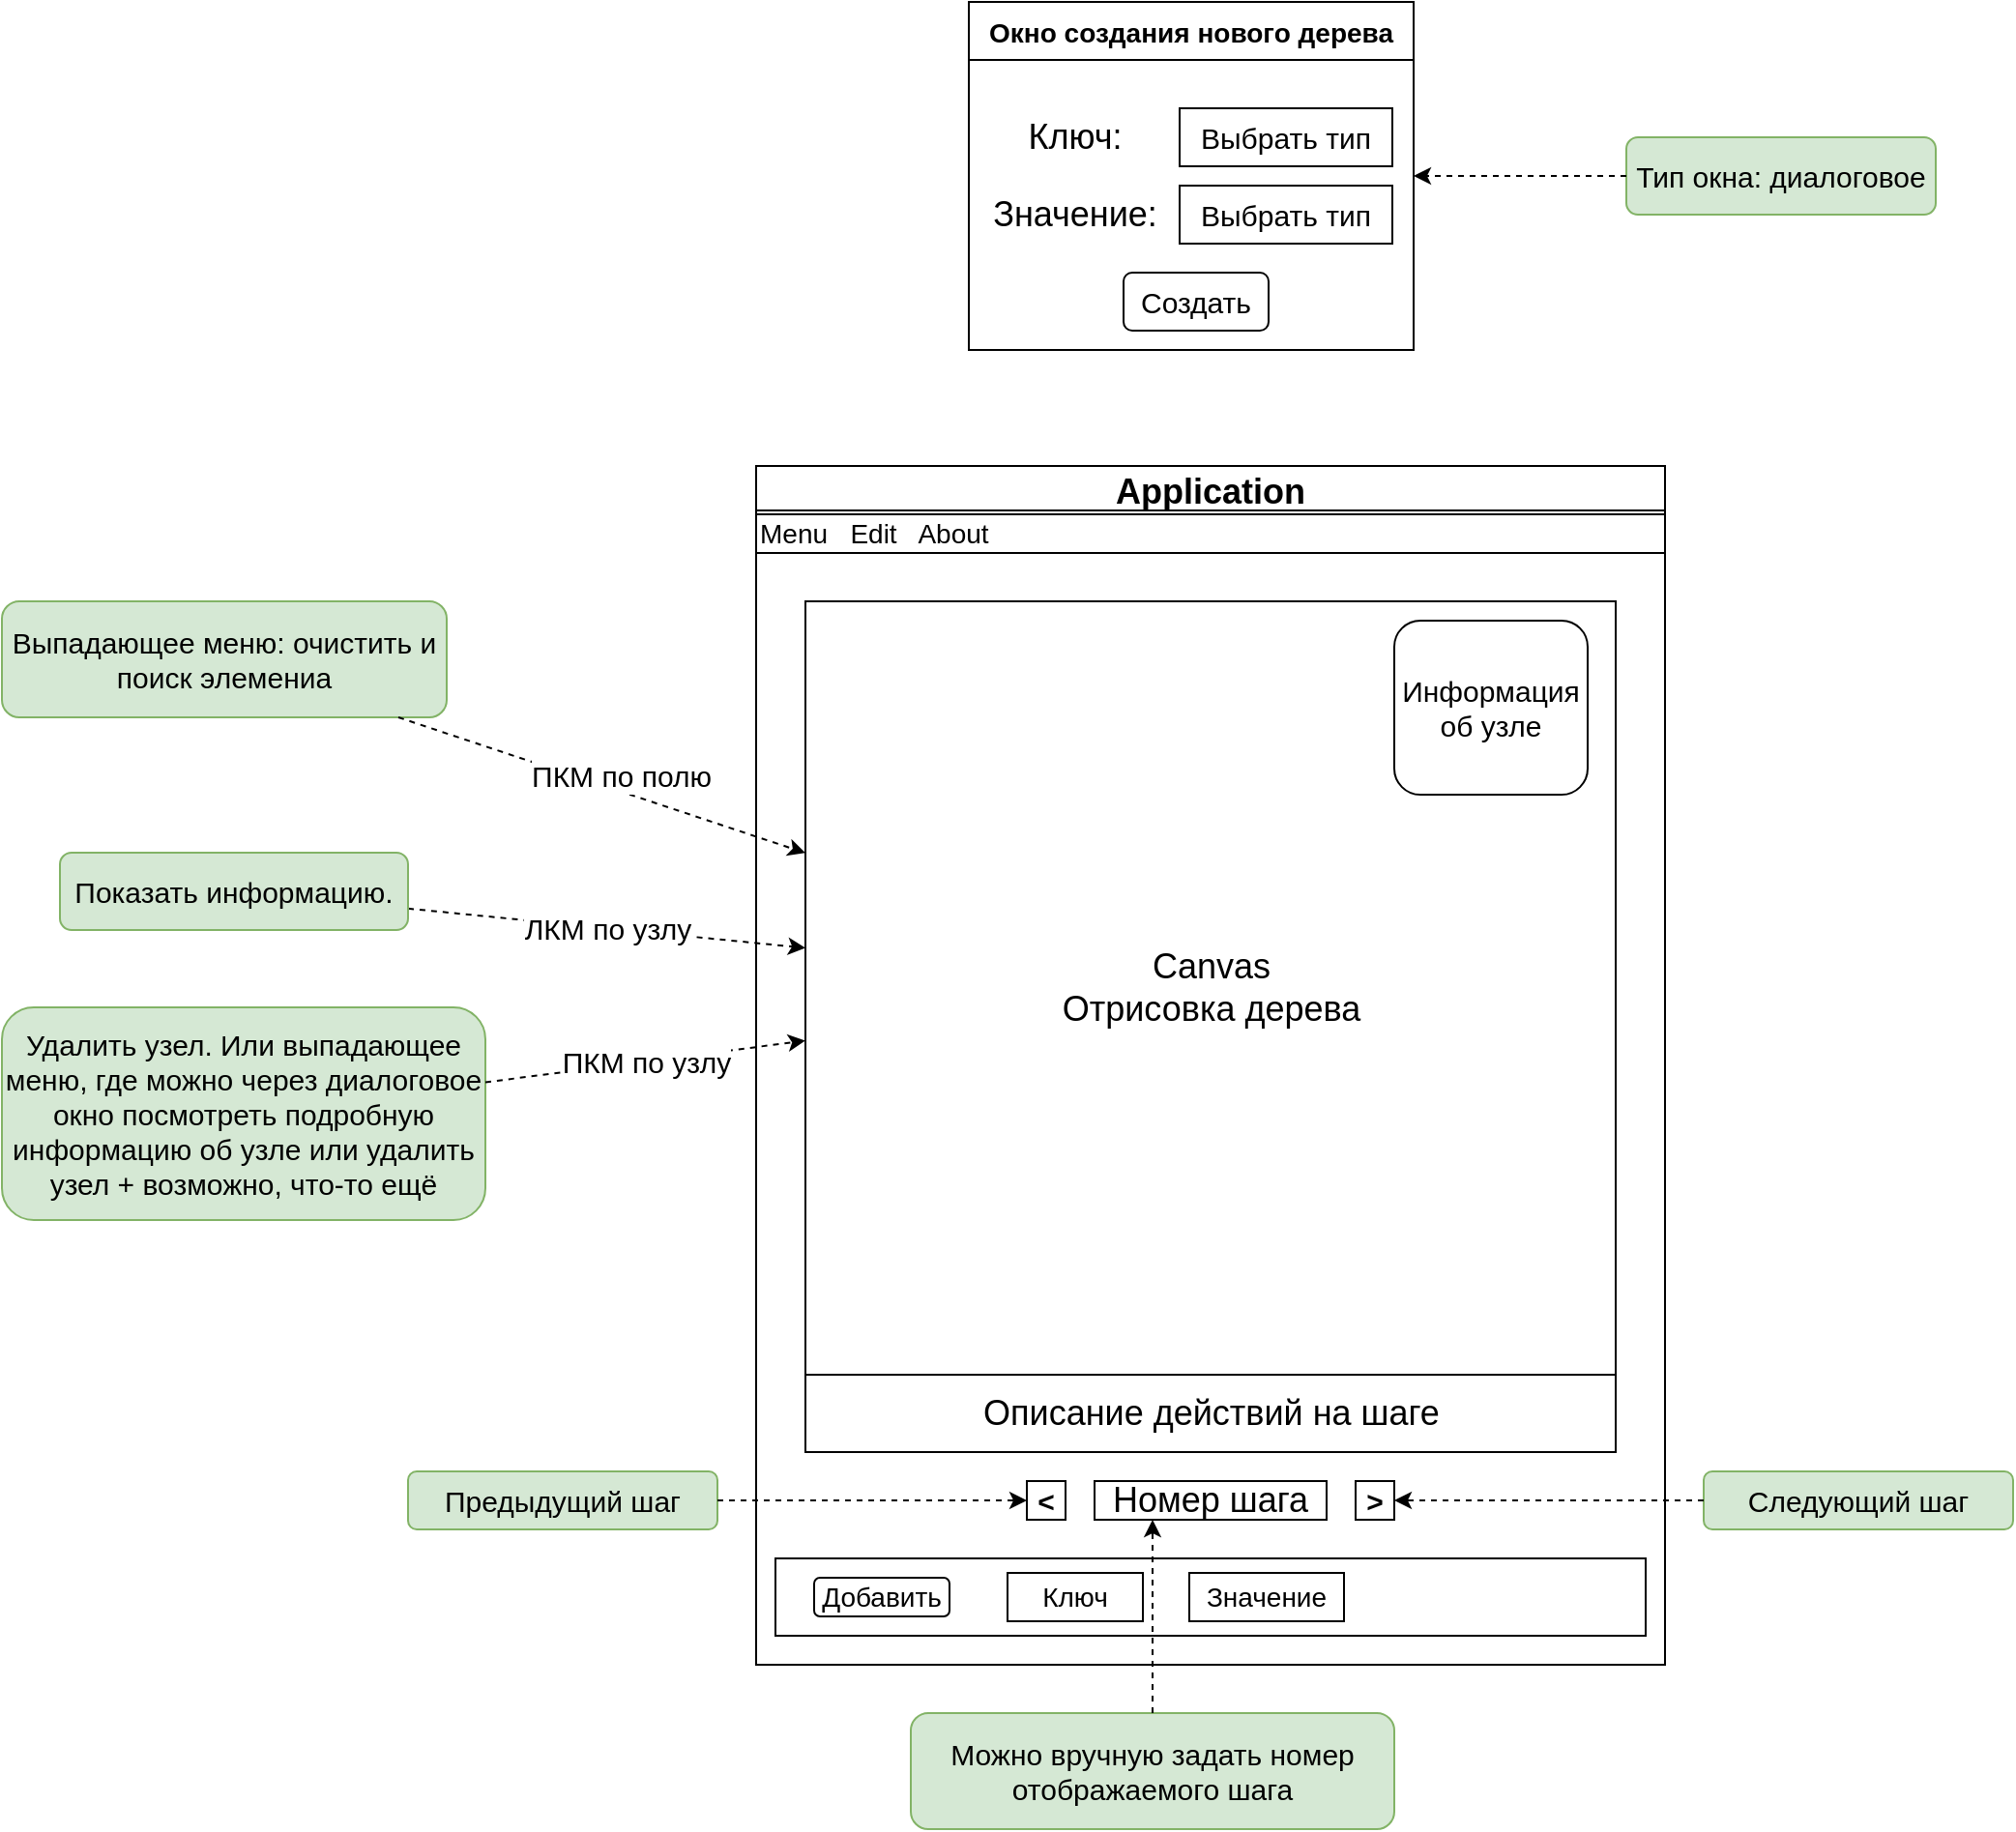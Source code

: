 <mxfile version="14.8.4" type="device" pages="5"><diagram id="i_fdp2asDsza5yCIOPC3" name="User_Interface"><mxGraphModel dx="2249" dy="780" grid="1" gridSize="10" guides="1" tooltips="1" connect="1" arrows="1" fold="1" page="1" pageScale="1" pageWidth="827" pageHeight="1169" math="0" shadow="0"><root><mxCell id="0"/><mxCell id="1" parent="0"/><mxCell id="HebE2zu1h_BK3Bt5xxDq-3" value="Application" style="swimlane;fontSize=18;" parent="1" vertex="1"><mxGeometry x="150" y="550" width="470" height="620" as="geometry"><mxRectangle x="150" y="550" width="130" height="30" as="alternateBounds"/></mxGeometry></mxCell><mxCell id="HebE2zu1h_BK3Bt5xxDq-2" value="&lt;div&gt;Canvas&lt;/div&gt;&lt;div&gt;Отрисовка дерева&lt;/div&gt;" style="rounded=0;whiteSpace=wrap;html=1;fontSize=18;" parent="HebE2zu1h_BK3Bt5xxDq-3" vertex="1"><mxGeometry x="25.5" y="70" width="419" height="400" as="geometry"/></mxCell><mxCell id="HebE2zu1h_BK3Bt5xxDq-5" value="Номер шага" style="rounded=0;whiteSpace=wrap;html=1;fontSize=18;" parent="HebE2zu1h_BK3Bt5xxDq-3" vertex="1"><mxGeometry x="175" y="525" width="120" height="20" as="geometry"/></mxCell><mxCell id="HebE2zu1h_BK3Bt5xxDq-6" value="&lt;div style=&quot;font-size: 14px;&quot;&gt;Menu&amp;nbsp;&amp;nbsp; Edit&amp;nbsp;&amp;nbsp; About&lt;br style=&quot;font-size: 14px;&quot;&gt;&lt;/div&gt;" style="rounded=0;whiteSpace=wrap;html=1;fontSize=14;align=left;" parent="HebE2zu1h_BK3Bt5xxDq-3" vertex="1"><mxGeometry y="25" width="470" height="20" as="geometry"/></mxCell><mxCell id="HebE2zu1h_BK3Bt5xxDq-10" value="" style="rounded=0;whiteSpace=wrap;html=1;fontSize=18;align=center;" parent="HebE2zu1h_BK3Bt5xxDq-3" vertex="1"><mxGeometry x="10" y="565" width="450" height="40" as="geometry"/></mxCell><mxCell id="3229fF7r0r0emhPwInSx-1" value="Добавить" style="rounded=1;whiteSpace=wrap;html=1;fontSize=14;align=center;" parent="HebE2zu1h_BK3Bt5xxDq-3" vertex="1"><mxGeometry x="30" y="575" width="70" height="20" as="geometry"/></mxCell><mxCell id="3229fF7r0r0emhPwInSx-2" value="Ключ" style="rounded=0;whiteSpace=wrap;html=1;fontSize=14;align=center;" parent="HebE2zu1h_BK3Bt5xxDq-3" vertex="1"><mxGeometry x="130" y="572.5" width="70" height="25" as="geometry"/></mxCell><mxCell id="3229fF7r0r0emhPwInSx-3" value="Значение" style="rounded=0;whiteSpace=wrap;html=1;fontSize=14;align=center;" parent="HebE2zu1h_BK3Bt5xxDq-3" vertex="1"><mxGeometry x="224" y="572.5" width="80" height="25" as="geometry"/></mxCell><mxCell id="3229fF7r0r0emhPwInSx-13" value="Информация об узле" style="rounded=1;whiteSpace=wrap;html=1;fontSize=15;align=center;" parent="HebE2zu1h_BK3Bt5xxDq-3" vertex="1"><mxGeometry x="330" y="80" width="100" height="90" as="geometry"/></mxCell><mxCell id="3229fF7r0r0emhPwInSx-18" value="&amp;lt;" style="whiteSpace=wrap;html=1;aspect=fixed;fontSize=15;align=center;fontStyle=1" parent="HebE2zu1h_BK3Bt5xxDq-3" vertex="1"><mxGeometry x="140" y="525" width="20" height="20" as="geometry"/></mxCell><mxCell id="3229fF7r0r0emhPwInSx-21" value="&amp;gt;" style="whiteSpace=wrap;html=1;aspect=fixed;fontSize=15;align=center;fontStyle=1" parent="HebE2zu1h_BK3Bt5xxDq-3" vertex="1"><mxGeometry x="310" y="525" width="20" height="20" as="geometry"/></mxCell><mxCell id="3229fF7r0r0emhPwInSx-29" value="Описание действий на шаге" style="rounded=0;whiteSpace=wrap;html=1;fontSize=18;" parent="HebE2zu1h_BK3Bt5xxDq-3" vertex="1"><mxGeometry x="25.5" y="470" width="419" height="40" as="geometry"/></mxCell><mxCell id="HebE2zu1h_BK3Bt5xxDq-8" value="Можно вручную задать номер отображаемого шага" style="rounded=1;whiteSpace=wrap;html=1;fontSize=15;align=center;fillColor=#d5e8d4;strokeColor=#82b366;" parent="1" vertex="1"><mxGeometry x="230" y="1195" width="250" height="60" as="geometry"/></mxCell><mxCell id="HebE2zu1h_BK3Bt5xxDq-9" value="" style="endArrow=classic;html=1;dashed=1;fontSize=18;entryX=0.25;entryY=1;entryDx=0;entryDy=0;" parent="1" source="HebE2zu1h_BK3Bt5xxDq-8" target="HebE2zu1h_BK3Bt5xxDq-5" edge="1"><mxGeometry width="50" height="50" relative="1" as="geometry"><mxPoint x="760" y="1035" as="sourcePoint"/><mxPoint x="810" y="985" as="targetPoint"/></mxGeometry></mxCell><mxCell id="3229fF7r0r0emhPwInSx-4" value="Окно создания нового дерева" style="swimlane;fontSize=14;align=center;startSize=30;" parent="1" vertex="1"><mxGeometry x="260" y="310" width="230" height="180" as="geometry"/></mxCell><mxCell id="3229fF7r0r0emhPwInSx-5" value="Создать" style="rounded=1;whiteSpace=wrap;html=1;fontSize=15;align=center;" parent="3229fF7r0r0emhPwInSx-4" vertex="1"><mxGeometry x="80" y="140" width="75" height="30" as="geometry"/></mxCell><mxCell id="3229fF7r0r0emhPwInSx-6" value="Ключ:" style="text;html=1;strokeColor=none;fillColor=none;align=center;verticalAlign=middle;whiteSpace=wrap;rounded=0;fontSize=18;" parent="3229fF7r0r0emhPwInSx-4" vertex="1"><mxGeometry x="25" y="60" width="60" height="20" as="geometry"/></mxCell><mxCell id="3229fF7r0r0emhPwInSx-7" value="Значение:" style="text;html=1;strokeColor=none;fillColor=none;align=center;verticalAlign=middle;whiteSpace=wrap;rounded=0;fontSize=18;" parent="3229fF7r0r0emhPwInSx-4" vertex="1"><mxGeometry x="20" y="100" width="70" height="20" as="geometry"/></mxCell><mxCell id="3229fF7r0r0emhPwInSx-9" value="Выбрать тип" style="rounded=0;whiteSpace=wrap;html=1;fontSize=15;align=center;" parent="3229fF7r0r0emhPwInSx-4" vertex="1"><mxGeometry x="109" y="95" width="110" height="30" as="geometry"/></mxCell><mxCell id="3229fF7r0r0emhPwInSx-10" value="Выбрать тип" style="rounded=0;whiteSpace=wrap;html=1;fontSize=15;align=center;" parent="3229fF7r0r0emhPwInSx-4" vertex="1"><mxGeometry x="109" y="55" width="110" height="30" as="geometry"/></mxCell><mxCell id="3229fF7r0r0emhPwInSx-11" value="Тип окна: диалоговое" style="rounded=1;whiteSpace=wrap;html=1;fontSize=15;align=center;fillColor=#d5e8d4;strokeColor=#82b366;" parent="1" vertex="1"><mxGeometry x="600" y="380" width="160" height="40" as="geometry"/></mxCell><mxCell id="3229fF7r0r0emhPwInSx-12" value="" style="endArrow=classic;html=1;dashed=1;fontSize=18;" parent="1" source="3229fF7r0r0emhPwInSx-11" target="3229fF7r0r0emhPwInSx-4" edge="1"><mxGeometry width="50" height="50" relative="1" as="geometry"><mxPoint x="590" y="530" as="sourcePoint"/><mxPoint x="640" y="480" as="targetPoint"/></mxGeometry></mxCell><mxCell id="3229fF7r0r0emhPwInSx-14" value="ЛКМ по узлу" style="endArrow=classic;html=1;dashed=1;fontSize=15;" parent="1" source="3229fF7r0r0emhPwInSx-15" target="HebE2zu1h_BK3Bt5xxDq-2" edge="1"><mxGeometry width="50" height="50" relative="1" as="geometry"><mxPoint x="60" y="890" as="sourcePoint"/><mxPoint x="50" y="810" as="targetPoint"/></mxGeometry></mxCell><mxCell id="3229fF7r0r0emhPwInSx-15" value="Показать информацию." style="rounded=1;whiteSpace=wrap;html=1;fontSize=15;align=center;fillColor=#d5e8d4;strokeColor=#82b366;" parent="1" vertex="1"><mxGeometry x="-210" y="750" width="180" height="40" as="geometry"/></mxCell><mxCell id="3229fF7r0r0emhPwInSx-16" value="Удалить узел. Или выпадающее меню, где можно через диалоговое окно посмотреть подробную информацию об узле или удалить узел + возможно, что-то ещё" style="rounded=1;whiteSpace=wrap;html=1;fontSize=15;align=center;fillColor=#d5e8d4;strokeColor=#82b366;" parent="1" vertex="1"><mxGeometry x="-240" y="830" width="250" height="110" as="geometry"/></mxCell><mxCell id="3229fF7r0r0emhPwInSx-17" value="ПКМ по узлу" style="endArrow=classic;html=1;dashed=1;fontSize=15;" parent="1" source="3229fF7r0r0emhPwInSx-16" target="HebE2zu1h_BK3Bt5xxDq-2" edge="1"><mxGeometry width="50" height="50" relative="1" as="geometry"><mxPoint y="890.001" as="sourcePoint"/><mxPoint x="185.5" y="914.36" as="targetPoint"/></mxGeometry></mxCell><mxCell id="3229fF7r0r0emhPwInSx-23" value="Предыдущий шаг" style="rounded=1;whiteSpace=wrap;html=1;fontSize=15;align=center;fillColor=#d5e8d4;strokeColor=#82b366;" parent="1" vertex="1"><mxGeometry x="-30" y="1070" width="160" height="30" as="geometry"/></mxCell><mxCell id="3229fF7r0r0emhPwInSx-24" value="Следующий шаг" style="rounded=1;whiteSpace=wrap;html=1;fontSize=15;align=center;fillColor=#d5e8d4;strokeColor=#82b366;" parent="1" vertex="1"><mxGeometry x="640" y="1070" width="160" height="30" as="geometry"/></mxCell><mxCell id="3229fF7r0r0emhPwInSx-25" value="" style="endArrow=classic;html=1;dashed=1;fontSize=18;" parent="1" source="3229fF7r0r0emhPwInSx-23" target="3229fF7r0r0emhPwInSx-18" edge="1"><mxGeometry width="50" height="50" relative="1" as="geometry"><mxPoint x="365" y="1205" as="sourcePoint"/><mxPoint x="365" y="1105" as="targetPoint"/></mxGeometry></mxCell><mxCell id="3229fF7r0r0emhPwInSx-26" value="" style="endArrow=classic;html=1;dashed=1;fontSize=18;" parent="1" source="3229fF7r0r0emhPwInSx-24" target="3229fF7r0r0emhPwInSx-21" edge="1"><mxGeometry width="50" height="50" relative="1" as="geometry"><mxPoint x="140" y="1095" as="sourcePoint"/><mxPoint x="670" y="1135" as="targetPoint"/></mxGeometry></mxCell><mxCell id="qiPW1xXLBjSDvN4O4IoD-1" value="Выпадающее меню: очистить и поиск элемениа" style="rounded=1;whiteSpace=wrap;html=1;fontSize=15;align=center;fillColor=#d5e8d4;strokeColor=#82b366;" parent="1" vertex="1"><mxGeometry x="-240" y="620" width="230" height="60" as="geometry"/></mxCell><mxCell id="qiPW1xXLBjSDvN4O4IoD-2" value="ПКМ по полю" style="endArrow=classic;html=1;dashed=1;fontSize=15;" parent="1" source="qiPW1xXLBjSDvN4O4IoD-1" target="HebE2zu1h_BK3Bt5xxDq-2" edge="1"><mxGeometry x="0.069" y="8" width="50" height="50" relative="1" as="geometry"><mxPoint y="630.001" as="sourcePoint"/><mxPoint x="175.5" y="587.235" as="targetPoint"/><mxPoint as="offset"/></mxGeometry></mxCell></root></mxGraphModel></diagram><diagram id="Le6WY2DkAjm14PSw4YUo" name="Architecture_via_classes"><mxGraphModel dx="2249" dy="1949" grid="1" gridSize="10" guides="1" tooltips="1" connect="1" arrows="1" fold="1" page="1" pageScale="1" pageWidth="827" pageHeight="1169" math="0" shadow="0"><root><mxCell id="bXL5E67mYm0MZ654auAf-0"/><mxCell id="bXL5E67mYm0MZ654auAf-1" parent="bXL5E67mYm0MZ654auAf-0"/><mxCell id="bXL5E67mYm0MZ654auAf-16" value="" style="endArrow=classic;html=1;fontSize=18;dashed=1;" parent="bXL5E67mYm0MZ654auAf-1" source="bXL5E67mYm0MZ654auAf-17" target="ncfGmg7wQSgZz_U_pxeE-10" edge="1"><mxGeometry width="50" height="50" relative="1" as="geometry"><mxPoint x="980" y="706.56" as="sourcePoint"/><mxPoint x="988.398" y="589.999" as="targetPoint"/></mxGeometry></mxCell><mxCell id="bXL5E67mYm0MZ654auAf-17" value="Класс со статическим(и) методами, которые принимают дерево и объект отрисовки(пока что canvas). Методы для перемещения тоже можно здесь сделать" style="rounded=1;whiteSpace=wrap;html=1;fontSize=18;fillColor=#d5e8d4;strokeColor=#82b366;" parent="bXL5E67mYm0MZ654auAf-1" vertex="1"><mxGeometry x="870" y="800" width="310" height="130" as="geometry"/></mxCell><mxCell id="bXL5E67mYm0MZ654auAf-22" value="Для работы с файлами" style="rounded=1;whiteSpace=wrap;html=1;fontSize=18;fillColor=#d5e8d4;strokeColor=#82b366;" parent="bXL5E67mYm0MZ654auAf-1" vertex="1"><mxGeometry x="1140" y="410" width="220" height="50" as="geometry"/></mxCell><mxCell id="bXL5E67mYm0MZ654auAf-23" value="" style="endArrow=classic;html=1;fontSize=18;dashed=1;edgeStyle=orthogonalEdgeStyle;" parent="bXL5E67mYm0MZ654auAf-1" source="bXL5E67mYm0MZ654auAf-22" target="ncfGmg7wQSgZz_U_pxeE-5" edge="1"><mxGeometry width="50" height="50" relative="1" as="geometry"><mxPoint x="1037.25" y="730" as="sourcePoint"/><mxPoint x="1101" y="480" as="targetPoint"/><Array as="points"><mxPoint x="1250" y="632"/></Array></mxGeometry></mxCell><mxCell id="bXL5E67mYm0MZ654auAf-24" value="" style="endArrow=classic;html=1;fontSize=18;dashed=1;edgeStyle=orthogonalEdgeStyle;" parent="bXL5E67mYm0MZ654auAf-1" source="bXL5E67mYm0MZ654auAf-22" target="ncfGmg7wQSgZz_U_pxeE-0" edge="1"><mxGeometry width="50" height="50" relative="1" as="geometry"><mxPoint x="1171" y="425" as="sourcePoint"/><mxPoint x="1101" y="370" as="targetPoint"/><Array as="points"><mxPoint x="1020" y="435"/></Array></mxGeometry></mxCell><mxCell id="ncfGmg7wQSgZz_U_pxeE-0" value="Reader" style="swimlane;fontStyle=1;align=center;verticalAlign=top;childLayout=stackLayout;horizontal=1;startSize=26;horizontalStack=0;resizeParent=1;resizeParentMax=0;resizeLast=0;collapsible=1;marginBottom=0;" parent="bXL5E67mYm0MZ654auAf-1" vertex="1"><mxGeometry x="930" y="190" width="220" height="164" as="geometry"/></mxCell><mxCell id="ncfGmg7wQSgZz_U_pxeE-1" value="- file: Path" style="text;strokeColor=none;fillColor=none;align=left;verticalAlign=top;spacingLeft=4;spacingRight=4;overflow=hidden;rotatable=0;points=[[0,0.5],[1,0.5]];portConstraint=eastwest;" parent="ncfGmg7wQSgZz_U_pxeE-0" vertex="1"><mxGeometry y="26" width="220" height="26" as="geometry"/></mxCell><mxCell id="ncfGmg7wQSgZz_U_pxeE-17" value="..." style="text;strokeColor=none;fillColor=none;align=left;verticalAlign=top;spacingLeft=4;spacingRight=4;overflow=hidden;rotatable=0;points=[[0,0.5],[1,0.5]];portConstraint=eastwest;" parent="ncfGmg7wQSgZz_U_pxeE-0" vertex="1"><mxGeometry y="52" width="220" height="26" as="geometry"/></mxCell><mxCell id="ncfGmg7wQSgZz_U_pxeE-2" value="" style="line;strokeWidth=1;fillColor=none;align=left;verticalAlign=middle;spacingTop=-1;spacingLeft=3;spacingRight=3;rotatable=0;labelPosition=right;points=[];portConstraint=eastwest;" parent="ncfGmg7wQSgZz_U_pxeE-0" vertex="1"><mxGeometry y="78" width="220" height="8" as="geometry"/></mxCell><mxCell id="ncfGmg7wQSgZz_U_pxeE-3" value="+ Reader(String)" style="text;strokeColor=none;fillColor=none;align=left;verticalAlign=top;spacingLeft=4;spacingRight=4;overflow=hidden;rotatable=0;points=[[0,0.5],[1,0.5]];portConstraint=eastwest;" parent="ncfGmg7wQSgZz_U_pxeE-0" vertex="1"><mxGeometry y="86" width="220" height="26" as="geometry"/></mxCell><mxCell id="ncfGmg7wQSgZz_U_pxeE-4" value="+ loadGame(): GameSave" style="text;strokeColor=none;fillColor=none;align=left;verticalAlign=top;spacingLeft=4;spacingRight=4;overflow=hidden;rotatable=0;points=[[0,0.5],[1,0.5]];portConstraint=eastwest;" parent="ncfGmg7wQSgZz_U_pxeE-0" vertex="1"><mxGeometry y="112" width="220" height="26" as="geometry"/></mxCell><mxCell id="ncfGmg7wQSgZz_U_pxeE-16" value="..." style="text;strokeColor=none;fillColor=none;align=left;verticalAlign=top;spacingLeft=4;spacingRight=4;overflow=hidden;rotatable=0;points=[[0,0.5],[1,0.5]];portConstraint=eastwest;" parent="ncfGmg7wQSgZz_U_pxeE-0" vertex="1"><mxGeometry y="138" width="220" height="26" as="geometry"/></mxCell><mxCell id="ncfGmg7wQSgZz_U_pxeE-5" value="Writer" style="swimlane;fontStyle=1;align=center;verticalAlign=top;childLayout=stackLayout;horizontal=1;startSize=26;horizontalStack=0;resizeParent=1;resizeParentMax=0;resizeLast=0;collapsible=1;marginBottom=0;" parent="bXL5E67mYm0MZ654auAf-1" vertex="1"><mxGeometry x="940" y="550" width="240" height="164" as="geometry"/></mxCell><mxCell id="ncfGmg7wQSgZz_U_pxeE-6" value="- file: Path" style="text;strokeColor=none;fillColor=none;align=left;verticalAlign=top;spacingLeft=4;spacingRight=4;overflow=hidden;rotatable=0;points=[[0,0.5],[1,0.5]];portConstraint=eastwest;" parent="ncfGmg7wQSgZz_U_pxeE-5" vertex="1"><mxGeometry y="26" width="240" height="26" as="geometry"/></mxCell><mxCell id="ncfGmg7wQSgZz_U_pxeE-14" value="..." style="text;strokeColor=none;fillColor=none;align=left;verticalAlign=top;spacingLeft=4;spacingRight=4;overflow=hidden;rotatable=0;points=[[0,0.5],[1,0.5]];portConstraint=eastwest;" parent="ncfGmg7wQSgZz_U_pxeE-5" vertex="1"><mxGeometry y="52" width="240" height="26" as="geometry"/></mxCell><mxCell id="ncfGmg7wQSgZz_U_pxeE-7" value="" style="line;strokeWidth=1;fillColor=none;align=left;verticalAlign=middle;spacingTop=-1;spacingLeft=3;spacingRight=3;rotatable=0;labelPosition=right;points=[];portConstraint=eastwest;" parent="ncfGmg7wQSgZz_U_pxeE-5" vertex="1"><mxGeometry y="78" width="240" height="8" as="geometry"/></mxCell><mxCell id="ncfGmg7wQSgZz_U_pxeE-8" value="+ Writer(String)" style="text;strokeColor=none;fillColor=none;align=left;verticalAlign=top;spacingLeft=4;spacingRight=4;overflow=hidden;rotatable=0;points=[[0,0.5],[1,0.5]];portConstraint=eastwest;" parent="ncfGmg7wQSgZz_U_pxeE-5" vertex="1"><mxGeometry y="86" width="240" height="26" as="geometry"/></mxCell><mxCell id="ncfGmg7wQSgZz_U_pxeE-9" value="+ saveGame(GameSave): void" style="text;strokeColor=none;fillColor=none;align=left;verticalAlign=top;spacingLeft=4;spacingRight=4;overflow=hidden;rotatable=0;points=[[0,0.5],[1,0.5]];portConstraint=eastwest;" parent="ncfGmg7wQSgZz_U_pxeE-5" vertex="1"><mxGeometry y="112" width="240" height="26" as="geometry"/></mxCell><mxCell id="ncfGmg7wQSgZz_U_pxeE-15" value="..." style="text;strokeColor=none;fillColor=none;align=left;verticalAlign=top;spacingLeft=4;spacingRight=4;overflow=hidden;rotatable=0;points=[[0,0.5],[1,0.5]];portConstraint=eastwest;" parent="ncfGmg7wQSgZz_U_pxeE-5" vertex="1"><mxGeometry y="138" width="240" height="26" as="geometry"/></mxCell><mxCell id="ncfGmg7wQSgZz_U_pxeE-10" value="Painter" style="swimlane;fontStyle=0;childLayout=stackLayout;horizontal=1;startSize=26;fillColor=none;horizontalStack=0;resizeParent=1;resizeParentMax=0;resizeLast=0;collapsible=1;marginBottom=0;" parent="bXL5E67mYm0MZ654auAf-1" vertex="1"><mxGeometry x="530" y="820" width="210" height="156" as="geometry"/></mxCell><mxCell id="ncfGmg7wQSgZz_U_pxeE-11" value="+ paintCicrle(...)" style="text;strokeColor=none;fillColor=none;align=left;verticalAlign=top;spacingLeft=4;spacingRight=4;overflow=hidden;rotatable=0;points=[[0,0.5],[1,0.5]];portConstraint=eastwest;fontStyle=4" parent="ncfGmg7wQSgZz_U_pxeE-10" vertex="1"><mxGeometry y="26" width="210" height="26" as="geometry"/></mxCell><mxCell id="ncfGmg7wQSgZz_U_pxeE-12" value="+ paintLine(...)" style="text;strokeColor=none;fillColor=none;align=left;verticalAlign=top;spacingLeft=4;spacingRight=4;overflow=hidden;rotatable=0;points=[[0,0.5],[1,0.5]];portConstraint=eastwest;fontStyle=4" parent="ncfGmg7wQSgZz_U_pxeE-10" vertex="1"><mxGeometry y="52" width="210" height="26" as="geometry"/></mxCell><mxCell id="ncfGmg7wQSgZz_U_pxeE-13" value="+ paintArrow(...)" style="text;strokeColor=none;fillColor=none;align=left;verticalAlign=top;spacingLeft=4;spacingRight=4;overflow=hidden;rotatable=0;points=[[0,0.5],[1,0.5]];portConstraint=eastwest;fontStyle=4" parent="ncfGmg7wQSgZz_U_pxeE-10" vertex="1"><mxGeometry y="78" width="210" height="26" as="geometry"/></mxCell><mxCell id="ncfGmg7wQSgZz_U_pxeE-19" value="+ paintTree(RedBlackTree, Canvas)" style="text;strokeColor=none;fillColor=none;align=left;verticalAlign=top;spacingLeft=4;spacingRight=4;overflow=hidden;rotatable=0;points=[[0,0.5],[1,0.5]];portConstraint=eastwest;fontStyle=4" parent="ncfGmg7wQSgZz_U_pxeE-10" vertex="1"><mxGeometry y="104" width="210" height="26" as="geometry"/></mxCell><mxCell id="ncfGmg7wQSgZz_U_pxeE-18" value="..." style="text;strokeColor=none;fillColor=none;align=left;verticalAlign=top;spacingLeft=4;spacingRight=4;overflow=hidden;rotatable=0;points=[[0,0.5],[1,0.5]];portConstraint=eastwest;fontStyle=0" parent="ncfGmg7wQSgZz_U_pxeE-10" vertex="1"><mxGeometry y="130" width="210" height="26" as="geometry"/></mxCell><mxCell id="ncfGmg7wQSgZz_U_pxeE-24" value="Node&lt;T, V&gt;" style="swimlane;fontStyle=1;align=center;verticalAlign=top;childLayout=stackLayout;horizontal=1;startSize=26;horizontalStack=0;resizeParent=1;resizeParentMax=0;resizeLast=0;collapsible=1;marginBottom=0;" parent="bXL5E67mYm0MZ654auAf-1" vertex="1"><mxGeometry x="160" y="580" width="160" height="268" as="geometry"/></mxCell><mxCell id="ncfGmg7wQSgZz_U_pxeE-25" value="- key: T" style="text;strokeColor=none;fillColor=none;align=left;verticalAlign=top;spacingLeft=4;spacingRight=4;overflow=hidden;rotatable=0;points=[[0,0.5],[1,0.5]];portConstraint=eastwest;" parent="ncfGmg7wQSgZz_U_pxeE-24" vertex="1"><mxGeometry y="26" width="160" height="26" as="geometry"/></mxCell><mxCell id="ncfGmg7wQSgZz_U_pxeE-28" value="- value: V" style="text;strokeColor=none;fillColor=none;align=left;verticalAlign=top;spacingLeft=4;spacingRight=4;overflow=hidden;rotatable=0;points=[[0,0.5],[1,0.5]];portConstraint=eastwest;" parent="ncfGmg7wQSgZz_U_pxeE-24" vertex="1"><mxGeometry y="52" width="160" height="26" as="geometry"/></mxCell><mxCell id="ncfGmg7wQSgZz_U_pxeE-29" value="- parent: Node" style="text;strokeColor=none;fillColor=none;align=left;verticalAlign=top;spacingLeft=4;spacingRight=4;overflow=hidden;rotatable=0;points=[[0,0.5],[1,0.5]];portConstraint=eastwest;" parent="ncfGmg7wQSgZz_U_pxeE-24" vertex="1"><mxGeometry y="78" width="160" height="26" as="geometry"/></mxCell><mxCell id="ncfGmg7wQSgZz_U_pxeE-30" value="- left: Node" style="text;strokeColor=none;fillColor=none;align=left;verticalAlign=top;spacingLeft=4;spacingRight=4;overflow=hidden;rotatable=0;points=[[0,0.5],[1,0.5]];portConstraint=eastwest;" parent="ncfGmg7wQSgZz_U_pxeE-24" vertex="1"><mxGeometry y="104" width="160" height="26" as="geometry"/></mxCell><mxCell id="ncfGmg7wQSgZz_U_pxeE-31" value="- right: Node" style="text;strokeColor=none;fillColor=none;align=left;verticalAlign=top;spacingLeft=4;spacingRight=4;overflow=hidden;rotatable=0;points=[[0,0.5],[1,0.5]];portConstraint=eastwest;" parent="ncfGmg7wQSgZz_U_pxeE-24" vertex="1"><mxGeometry y="130" width="160" height="26" as="geometry"/></mxCell><mxCell id="ncfGmg7wQSgZz_U_pxeE-32" value="- is_red: Boolean" style="text;strokeColor=none;fillColor=none;align=left;verticalAlign=top;spacingLeft=4;spacingRight=4;overflow=hidden;rotatable=0;points=[[0,0.5],[1,0.5]];portConstraint=eastwest;" parent="ncfGmg7wQSgZz_U_pxeE-24" vertex="1"><mxGeometry y="156" width="160" height="26" as="geometry"/></mxCell><mxCell id="ncfGmg7wQSgZz_U_pxeE-40" value="..." style="text;strokeColor=none;fillColor=none;align=left;verticalAlign=top;spacingLeft=4;spacingRight=4;overflow=hidden;rotatable=0;points=[[0,0.5],[1,0.5]];portConstraint=eastwest;" parent="ncfGmg7wQSgZz_U_pxeE-24" vertex="1"><mxGeometry y="182" width="160" height="26" as="geometry"/></mxCell><mxCell id="ncfGmg7wQSgZz_U_pxeE-26" value="" style="line;strokeWidth=1;fillColor=none;align=left;verticalAlign=middle;spacingTop=-1;spacingLeft=3;spacingRight=3;rotatable=0;labelPosition=right;points=[];portConstraint=eastwest;" parent="ncfGmg7wQSgZz_U_pxeE-24" vertex="1"><mxGeometry y="208" width="160" height="8" as="geometry"/></mxCell><mxCell id="ncfGmg7wQSgZz_U_pxeE-27" value="+ Node(T, V)" style="text;strokeColor=none;fillColor=none;align=left;verticalAlign=top;spacingLeft=4;spacingRight=4;overflow=hidden;rotatable=0;points=[[0,0.5],[1,0.5]];portConstraint=eastwest;" parent="ncfGmg7wQSgZz_U_pxeE-24" vertex="1"><mxGeometry y="216" width="160" height="26" as="geometry"/></mxCell><mxCell id="ncfGmg7wQSgZz_U_pxeE-35" value="..." style="text;strokeColor=none;fillColor=none;align=left;verticalAlign=top;spacingLeft=4;spacingRight=4;overflow=hidden;rotatable=0;points=[[0,0.5],[1,0.5]];portConstraint=eastwest;" parent="ncfGmg7wQSgZz_U_pxeE-24" vertex="1"><mxGeometry y="242" width="160" height="26" as="geometry"/></mxCell><mxCell id="ncfGmg7wQSgZz_U_pxeE-36" value="RedBlackTree&lt;T, V&gt;" style="swimlane;fontStyle=1;align=center;verticalAlign=top;childLayout=stackLayout;horizontal=1;startSize=26;horizontalStack=0;resizeParent=1;resizeParentMax=0;resizeLast=0;collapsible=1;marginBottom=0;" parent="bXL5E67mYm0MZ654auAf-1" vertex="1"><mxGeometry x="160" y="307" width="160" height="216" as="geometry"/></mxCell><mxCell id="ncfGmg7wQSgZz_U_pxeE-37" value="- head: Node&lt;T, V&gt;" style="text;strokeColor=none;fillColor=none;align=left;verticalAlign=top;spacingLeft=4;spacingRight=4;overflow=hidden;rotatable=0;points=[[0,0.5],[1,0.5]];portConstraint=eastwest;" parent="ncfGmg7wQSgZz_U_pxeE-36" vertex="1"><mxGeometry y="26" width="160" height="26" as="geometry"/></mxCell><mxCell id="ncfGmg7wQSgZz_U_pxeE-45" value="..." style="text;strokeColor=none;fillColor=none;align=left;verticalAlign=top;spacingLeft=4;spacingRight=4;overflow=hidden;rotatable=0;points=[[0,0.5],[1,0.5]];portConstraint=eastwest;" parent="ncfGmg7wQSgZz_U_pxeE-36" vertex="1"><mxGeometry y="52" width="160" height="26" as="geometry"/></mxCell><mxCell id="ncfGmg7wQSgZz_U_pxeE-38" value="" style="line;strokeWidth=1;fillColor=none;align=left;verticalAlign=middle;spacingTop=-1;spacingLeft=3;spacingRight=3;rotatable=0;labelPosition=right;points=[];portConstraint=eastwest;" parent="ncfGmg7wQSgZz_U_pxeE-36" vertex="1"><mxGeometry y="78" width="160" height="8" as="geometry"/></mxCell><mxCell id="ncfGmg7wQSgZz_U_pxeE-39" value="+ RedBlackTree()" style="text;strokeColor=none;fillColor=none;align=left;verticalAlign=top;spacingLeft=4;spacingRight=4;overflow=hidden;rotatable=0;points=[[0,0.5],[1,0.5]];portConstraint=eastwest;" parent="ncfGmg7wQSgZz_U_pxeE-36" vertex="1"><mxGeometry y="86" width="160" height="26" as="geometry"/></mxCell><mxCell id="ncfGmg7wQSgZz_U_pxeE-41" value="+ insert(T, V): void" style="text;strokeColor=none;fillColor=none;align=left;verticalAlign=top;spacingLeft=4;spacingRight=4;overflow=hidden;rotatable=0;points=[[0,0.5],[1,0.5]];portConstraint=eastwest;" parent="ncfGmg7wQSgZz_U_pxeE-36" vertex="1"><mxGeometry y="112" width="160" height="26" as="geometry"/></mxCell><mxCell id="ncfGmg7wQSgZz_U_pxeE-42" value="+ delete(T): V" style="text;strokeColor=none;fillColor=none;align=left;verticalAlign=top;spacingLeft=4;spacingRight=4;overflow=hidden;rotatable=0;points=[[0,0.5],[1,0.5]];portConstraint=eastwest;" parent="ncfGmg7wQSgZz_U_pxeE-36" vertex="1"><mxGeometry y="138" width="160" height="26" as="geometry"/></mxCell><mxCell id="ncfGmg7wQSgZz_U_pxeE-43" value="+ find(T): V" style="text;strokeColor=none;fillColor=none;align=left;verticalAlign=top;spacingLeft=4;spacingRight=4;overflow=hidden;rotatable=0;points=[[0,0.5],[1,0.5]];portConstraint=eastwest;" parent="ncfGmg7wQSgZz_U_pxeE-36" vertex="1"><mxGeometry y="164" width="160" height="26" as="geometry"/></mxCell><mxCell id="ncfGmg7wQSgZz_U_pxeE-44" value="..." style="text;strokeColor=none;fillColor=none;align=left;verticalAlign=top;spacingLeft=4;spacingRight=4;overflow=hidden;rotatable=0;points=[[0,0.5],[1,0.5]];portConstraint=eastwest;" parent="ncfGmg7wQSgZz_U_pxeE-36" vertex="1"><mxGeometry y="190" width="160" height="26" as="geometry"/></mxCell><mxCell id="ncfGmg7wQSgZz_U_pxeE-46" value="Application" style="swimlane;fontStyle=1;align=center;verticalAlign=top;childLayout=stackLayout;horizontal=1;startSize=26;horizontalStack=0;resizeParent=1;resizeParentMax=0;resizeLast=0;collapsible=1;marginBottom=0;" parent="bXL5E67mYm0MZ654auAf-1" vertex="1"><mxGeometry x="160" y="150" width="160" height="86" as="geometry"/></mxCell><mxCell id="ncfGmg7wQSgZz_U_pxeE-47" value="..." style="text;strokeColor=none;fillColor=none;align=left;verticalAlign=top;spacingLeft=4;spacingRight=4;overflow=hidden;rotatable=0;points=[[0,0.5],[1,0.5]];portConstraint=eastwest;" parent="ncfGmg7wQSgZz_U_pxeE-46" vertex="1"><mxGeometry y="26" width="160" height="26" as="geometry"/></mxCell><mxCell id="ncfGmg7wQSgZz_U_pxeE-48" value="" style="line;strokeWidth=1;fillColor=none;align=left;verticalAlign=middle;spacingTop=-1;spacingLeft=3;spacingRight=3;rotatable=0;labelPosition=right;points=[];portConstraint=eastwest;" parent="ncfGmg7wQSgZz_U_pxeE-46" vertex="1"><mxGeometry y="52" width="160" height="8" as="geometry"/></mxCell><mxCell id="ncfGmg7wQSgZz_U_pxeE-49" value="..." style="text;strokeColor=none;fillColor=none;align=left;verticalAlign=top;spacingLeft=4;spacingRight=4;overflow=hidden;rotatable=0;points=[[0,0.5],[1,0.5]];portConstraint=eastwest;" parent="ncfGmg7wQSgZz_U_pxeE-46" vertex="1"><mxGeometry y="60" width="160" height="26" as="geometry"/></mxCell><mxCell id="ncfGmg7wQSgZz_U_pxeE-51" value="" style="endArrow=diamondThin;endFill=1;endSize=12;html=1;edgeStyle=orthogonalEdgeStyle;" parent="bXL5E67mYm0MZ654auAf-1" source="ncfGmg7wQSgZz_U_pxeE-46" target="ncfGmg7wQSgZz_U_pxeE-36" edge="1"><mxGeometry width="160" relative="1" as="geometry"><mxPoint x="380" y="520" as="sourcePoint"/><mxPoint x="540" y="520" as="targetPoint"/></mxGeometry></mxCell><mxCell id="ncfGmg7wQSgZz_U_pxeE-52" value="" style="endArrow=diamondThin;endFill=1;endSize=12;html=1;edgeStyle=orthogonalEdgeStyle;" parent="bXL5E67mYm0MZ654auAf-1" source="ncfGmg7wQSgZz_U_pxeE-36" target="ncfGmg7wQSgZz_U_pxeE-24" edge="1"><mxGeometry width="160" relative="1" as="geometry"><mxPoint x="350" y="191.0" as="sourcePoint"/><mxPoint x="250" y="317.0" as="targetPoint"/></mxGeometry></mxCell><mxCell id="ncfGmg7wQSgZz_U_pxeE-53" value="" style="endArrow=open;endFill=1;endSize=12;html=1;startArrow=open;startFill=0;dashed=1;strokeWidth=1;startSize=12;edgeStyle=orthogonalEdgeStyle;" parent="bXL5E67mYm0MZ654auAf-1" source="ncfGmg7wQSgZz_U_pxeE-36" target="ncfGmg7wQSgZz_U_pxeE-10" edge="1"><mxGeometry width="160" relative="1" as="geometry"><mxPoint x="350" y="560" as="sourcePoint"/><mxPoint x="550" y="560" as="targetPoint"/><Array as="points"><mxPoint x="410" y="460"/></Array></mxGeometry></mxCell><mxCell id="ncfGmg7wQSgZz_U_pxeE-54" value="" style="endArrow=diamondThin;endFill=1;endSize=12;html=1;edgeStyle=orthogonalEdgeStyle;" parent="bXL5E67mYm0MZ654auAf-1" source="ncfGmg7wQSgZz_U_pxeE-46" target="ncfGmg7wQSgZz_U_pxeE-0" edge="1"><mxGeometry width="160" relative="1" as="geometry"><mxPoint x="350" y="191.0" as="sourcePoint"/><mxPoint x="250" y="317.0" as="targetPoint"/><Array as="points"><mxPoint x="400" y="193"/><mxPoint x="400" y="272"/></Array></mxGeometry></mxCell><mxCell id="ncfGmg7wQSgZz_U_pxeE-55" value="" style="endArrow=diamondThin;endFill=1;endSize=12;html=1;edgeStyle=orthogonalEdgeStyle;" parent="bXL5E67mYm0MZ654auAf-1" source="ncfGmg7wQSgZz_U_pxeE-46" target="ncfGmg7wQSgZz_U_pxeE-5" edge="1"><mxGeometry width="160" relative="1" as="geometry"><mxPoint x="510" y="191.0" as="sourcePoint"/><mxPoint x="720" y="242.0" as="targetPoint"/><Array as="points"><mxPoint x="400" y="193"/><mxPoint x="400" y="422"/><mxPoint x="550" y="422"/></Array></mxGeometry></mxCell><mxCell id="JQt966mildh4viBKXWmx-0" value="Game" style="swimlane;fontStyle=1;align=center;verticalAlign=top;childLayout=stackLayout;horizontal=1;startSize=26;horizontalStack=0;resizeParent=1;resizeParentMax=0;resizeLast=0;collapsible=1;marginBottom=0;fontSize=12;" vertex="1" parent="bXL5E67mYm0MZ654auAf-1"><mxGeometry x="580" y="-180" width="160" height="86" as="geometry"/></mxCell><mxCell id="JQt966mildh4viBKXWmx-1" value="..." style="text;strokeColor=none;fillColor=none;align=left;verticalAlign=top;spacingLeft=4;spacingRight=4;overflow=hidden;rotatable=0;points=[[0,0.5],[1,0.5]];portConstraint=eastwest;" vertex="1" parent="JQt966mildh4viBKXWmx-0"><mxGeometry y="26" width="160" height="26" as="geometry"/></mxCell><mxCell id="JQt966mildh4viBKXWmx-2" value="" style="line;strokeWidth=1;fillColor=none;align=left;verticalAlign=middle;spacingTop=-1;spacingLeft=3;spacingRight=3;rotatable=0;labelPosition=right;points=[];portConstraint=eastwest;" vertex="1" parent="JQt966mildh4viBKXWmx-0"><mxGeometry y="52" width="160" height="8" as="geometry"/></mxCell><mxCell id="JQt966mildh4viBKXWmx-3" value="..." style="text;strokeColor=none;fillColor=none;align=left;verticalAlign=top;spacingLeft=4;spacingRight=4;overflow=hidden;rotatable=0;points=[[0,0.5],[1,0.5]];portConstraint=eastwest;" vertex="1" parent="JQt966mildh4viBKXWmx-0"><mxGeometry y="60" width="160" height="26" as="geometry"/></mxCell><mxCell id="JQt966mildh4viBKXWmx-4" value="MainView" style="swimlane;fontStyle=1;align=center;verticalAlign=top;childLayout=stackLayout;horizontal=1;startSize=26;horizontalStack=0;resizeParent=1;resizeParentMax=0;resizeLast=0;collapsible=1;marginBottom=0;fontSize=12;" vertex="1" parent="bXL5E67mYm0MZ654auAf-1"><mxGeometry x="220" y="-180" width="160" height="86" as="geometry"/></mxCell><mxCell id="JQt966mildh4viBKXWmx-5" value="..." style="text;strokeColor=none;fillColor=none;align=left;verticalAlign=top;spacingLeft=4;spacingRight=4;overflow=hidden;rotatable=0;points=[[0,0.5],[1,0.5]];portConstraint=eastwest;" vertex="1" parent="JQt966mildh4viBKXWmx-4"><mxGeometry y="26" width="160" height="26" as="geometry"/></mxCell><mxCell id="JQt966mildh4viBKXWmx-6" value="" style="line;strokeWidth=1;fillColor=none;align=left;verticalAlign=middle;spacingTop=-1;spacingLeft=3;spacingRight=3;rotatable=0;labelPosition=right;points=[];portConstraint=eastwest;" vertex="1" parent="JQt966mildh4viBKXWmx-4"><mxGeometry y="52" width="160" height="8" as="geometry"/></mxCell><mxCell id="JQt966mildh4viBKXWmx-7" value="..." style="text;strokeColor=none;fillColor=none;align=left;verticalAlign=top;spacingLeft=4;spacingRight=4;overflow=hidden;rotatable=0;points=[[0,0.5],[1,0.5]];portConstraint=eastwest;" vertex="1" parent="JQt966mildh4viBKXWmx-4"><mxGeometry y="60" width="160" height="26" as="geometry"/></mxCell><mxCell id="JQt966mildh4viBKXWmx-8" value="Начальная инициализация всех необходимых классов" style="rounded=1;whiteSpace=wrap;html=1;fontSize=18;fillColor=#d5e8d4;strokeColor=#82b366;" vertex="1" parent="bXL5E67mYm0MZ654auAf-1"><mxGeometry x="-260" y="410" width="200" height="70" as="geometry"/></mxCell><mxCell id="JQt966mildh4viBKXWmx-10" value="" style="endArrow=classic;html=1;dashed=1;fontSize=12;edgeStyle=orthogonalEdgeStyle;" edge="1" parent="bXL5E67mYm0MZ654auAf-1" source="JQt966mildh4viBKXWmx-8" target="ncfGmg7wQSgZz_U_pxeE-46"><mxGeometry width="50" height="50" relative="1" as="geometry"><mxPoint x="-220" y="310" as="sourcePoint"/><mxPoint x="-170" y="260" as="targetPoint"/><Array as="points"><mxPoint x="-160" y="200"/></Array></mxGeometry></mxCell><mxCell id="JQt966mildh4viBKXWmx-11" value="GameSave" style="swimlane;fontStyle=1;align=center;verticalAlign=top;childLayout=stackLayout;horizontal=1;startSize=26;horizontalStack=0;resizeParent=1;resizeParentMax=0;resizeLast=0;collapsible=1;marginBottom=0;fontSize=12;" vertex="1" parent="bXL5E67mYm0MZ654auAf-1"><mxGeometry x="740" y="-10" width="160" height="86" as="geometry"/></mxCell><mxCell id="JQt966mildh4viBKXWmx-12" value="..." style="text;strokeColor=none;fillColor=none;align=left;verticalAlign=top;spacingLeft=4;spacingRight=4;overflow=hidden;rotatable=0;points=[[0,0.5],[1,0.5]];portConstraint=eastwest;" vertex="1" parent="JQt966mildh4viBKXWmx-11"><mxGeometry y="26" width="160" height="26" as="geometry"/></mxCell><mxCell id="JQt966mildh4viBKXWmx-13" value="" style="line;strokeWidth=1;fillColor=none;align=left;verticalAlign=middle;spacingTop=-1;spacingLeft=3;spacingRight=3;rotatable=0;labelPosition=right;points=[];portConstraint=eastwest;" vertex="1" parent="JQt966mildh4viBKXWmx-11"><mxGeometry y="52" width="160" height="8" as="geometry"/></mxCell><mxCell id="JQt966mildh4viBKXWmx-14" value="..." style="text;strokeColor=none;fillColor=none;align=left;verticalAlign=top;spacingLeft=4;spacingRight=4;overflow=hidden;rotatable=0;points=[[0,0.5],[1,0.5]];portConstraint=eastwest;" vertex="1" parent="JQt966mildh4viBKXWmx-11"><mxGeometry y="60" width="160" height="26" as="geometry"/></mxCell><mxCell id="JQt966mildh4viBKXWmx-15" value="" style="endArrow=open;startArrow=open;html=1;dashed=1;fontSize=12;startFill=0;endFill=0;edgeStyle=orthogonalEdgeStyle;" edge="1" parent="bXL5E67mYm0MZ654auAf-1" source="JQt966mildh4viBKXWmx-0" target="JQt966mildh4viBKXWmx-11"><mxGeometry width="50" height="50" relative="1" as="geometry"><mxPoint x="620" y="170" as="sourcePoint"/><mxPoint x="670" y="120" as="targetPoint"/></mxGeometry></mxCell><mxCell id="JQt966mildh4viBKXWmx-16" value="" style="endArrow=none;startArrow=open;html=1;dashed=1;fontSize=12;startFill=0;endFill=0;edgeStyle=orthogonalEdgeStyle;" edge="1" parent="bXL5E67mYm0MZ654auAf-1" source="JQt966mildh4viBKXWmx-11" target="ncfGmg7wQSgZz_U_pxeE-0"><mxGeometry width="50" height="50" relative="1" as="geometry"><mxPoint x="630" y="180" as="sourcePoint"/><mxPoint x="680" y="130" as="targetPoint"/><Array as="points"><mxPoint x="820" y="240"/></Array></mxGeometry></mxCell><mxCell id="JQt966mildh4viBKXWmx-17" value="" style="endArrow=none;startArrow=open;html=1;dashed=1;fontSize=12;startFill=0;endFill=0;edgeStyle=orthogonalEdgeStyle;" edge="1" parent="bXL5E67mYm0MZ654auAf-1" source="JQt966mildh4viBKXWmx-11" target="ncfGmg7wQSgZz_U_pxeE-5"><mxGeometry width="50" height="50" relative="1" as="geometry"><mxPoint x="869.582" y="86" as="sourcePoint"/><mxPoint x="974.519" y="200" as="targetPoint"/><Array as="points"><mxPoint x="820" y="590"/></Array></mxGeometry></mxCell></root></mxGraphModel></diagram><diagram id="MDJtmykvuge5zZmXsMmb" name="Architecture"><mxGraphModel dx="1422" dy="780" grid="1" gridSize="10" guides="1" tooltips="1" connect="1" arrows="1" fold="1" page="1" pageScale="1" pageWidth="827" pageHeight="1169" math="0" shadow="0"><root><mxCell id="59HoQ-mNDHzkBOvIToNs-0"/><mxCell id="59HoQ-mNDHzkBOvIToNs-1" parent="59HoQ-mNDHzkBOvIToNs-0"/><mxCell id="0si5_5ECvPVZDkrcE3oV-1" value="Game" style="rounded=1;whiteSpace=wrap;html=1;fontSize=18;fillColor=#dae8fc;strokeColor=#6c8ebf;" vertex="1" parent="59HoQ-mNDHzkBOvIToNs-1"><mxGeometry x="207.5" y="280" width="110" height="50" as="geometry"/></mxCell><mxCell id="0si5_5ECvPVZDkrcE3oV-2" value="View" style="rounded=1;whiteSpace=wrap;html=1;fontSize=18;fillColor=#d5e8d4;strokeColor=#82b366;" vertex="1" parent="59HoQ-mNDHzkBOvIToNs-1"><mxGeometry x="524" y="400" width="110" height="50" as="geometry"/></mxCell><mxCell id="0si5_5ECvPVZDkrcE3oV-3" value="ViewController" style="rounded=1;whiteSpace=wrap;html=1;fontSize=18;fillColor=#ffe6cc;strokeColor=#d79b00;" vertex="1" parent="59HoQ-mNDHzkBOvIToNs-1"><mxGeometry x="410" y="280" width="140" height="50" as="geometry"/></mxCell><mxCell id="0si5_5ECvPVZDkrcE3oV-4" value="Графический интерфейс" style="rounded=1;whiteSpace=wrap;html=1;fontSize=18;fillColor=#f5f5f5;strokeColor=#666666;fontColor=#333333;" vertex="1" parent="59HoQ-mNDHzkBOvIToNs-1"><mxGeometry x="400" y="565" width="220" height="50" as="geometry"/></mxCell><mxCell id="0si5_5ECvPVZDkrcE3oV-7" value="Пользователь" style="ellipse;whiteSpace=wrap;html=1;fontSize=18;fillColor=#f5f5f5;strokeColor=#666666;fontColor=#333333;" vertex="1" parent="59HoQ-mNDHzkBOvIToNs-1"><mxGeometry x="160" y="550" width="145" height="80" as="geometry"/></mxCell><mxCell id="0si5_5ECvPVZDkrcE3oV-8" value="" style="endArrow=classic;html=1;dashed=1;fontSize=18;strokeColor=none;startArrow=none;" edge="1" parent="59HoQ-mNDHzkBOvIToNs-1" source="0si5_5ECvPVZDkrcE3oV-0"><mxGeometry width="50" height="50" relative="1" as="geometry"><mxPoint x="100" y="540" as="sourcePoint"/><mxPoint x="150" y="490" as="targetPoint"/></mxGeometry></mxCell><mxCell id="0si5_5ECvPVZDkrcE3oV-11" value="" style="endArrow=block;html=1;fontSize=18;strokeColor=#000000;fillColor=#ffffff;shadow=0;sketch=0;endFill=1;" edge="1" parent="59HoQ-mNDHzkBOvIToNs-1" source="0si5_5ECvPVZDkrcE3oV-7" target="0si5_5ECvPVZDkrcE3oV-0"><mxGeometry width="50" height="50" relative="1" as="geometry"><mxPoint x="125" y="560" as="sourcePoint"/><mxPoint x="175" y="510" as="targetPoint"/></mxGeometry></mxCell><mxCell id="0si5_5ECvPVZDkrcE3oV-14" value="" style="endArrow=block;html=1;fontSize=18;strokeColor=#000000;fillColor=#ffffff;shadow=0;sketch=0;endFill=1;" edge="1" parent="59HoQ-mNDHzkBOvIToNs-1" source="0si5_5ECvPVZDkrcE3oV-0" target="0si5_5ECvPVZDkrcE3oV-1"><mxGeometry width="50" height="50" relative="1" as="geometry"><mxPoint x="202.641" y="640.09" as="sourcePoint"/><mxPoint x="178.75" y="450" as="targetPoint"/></mxGeometry></mxCell><mxCell id="0si5_5ECvPVZDkrcE3oV-15" value="" style="endArrow=block;html=1;fontSize=18;strokeColor=#000000;fillColor=#ffffff;shadow=0;sketch=0;endFill=1;" edge="1" parent="59HoQ-mNDHzkBOvIToNs-1" source="0si5_5ECvPVZDkrcE3oV-1" target="0si5_5ECvPVZDkrcE3oV-3"><mxGeometry width="50" height="50" relative="1" as="geometry"><mxPoint x="219.444" y="390" as="sourcePoint"/><mxPoint x="337.963" y="310" as="targetPoint"/></mxGeometry></mxCell><mxCell id="0si5_5ECvPVZDkrcE3oV-16" value="" style="endArrow=block;html=1;fontSize=18;strokeColor=#000000;fillColor=#ffffff;shadow=0;sketch=0;endFill=1;" edge="1" parent="59HoQ-mNDHzkBOvIToNs-1" source="0si5_5ECvPVZDkrcE3oV-3" target="0si5_5ECvPVZDkrcE3oV-2"><mxGeometry width="50" height="50" relative="1" as="geometry"><mxPoint x="430" y="305" as="sourcePoint"/><mxPoint x="471.25" y="320" as="targetPoint"/></mxGeometry></mxCell><mxCell id="0si5_5ECvPVZDkrcE3oV-17" value="" style="endArrow=block;html=1;fontSize=18;strokeColor=#000000;fillColor=#ffffff;shadow=0;sketch=0;endFill=1;" edge="1" parent="59HoQ-mNDHzkBOvIToNs-1" source="0si5_5ECvPVZDkrcE3oV-2" target="0si5_5ECvPVZDkrcE3oV-4"><mxGeometry width="50" height="50" relative="1" as="geometry"><mxPoint x="549.821" y="370" as="sourcePoint"/><mxPoint x="585.179" y="460" as="targetPoint"/></mxGeometry></mxCell><mxCell id="0si5_5ECvPVZDkrcE3oV-18" value="" style="endArrow=block;html=1;fontSize=18;strokeColor=#000000;fillColor=#ffffff;shadow=0;sketch=0;endFill=1;" edge="1" parent="59HoQ-mNDHzkBOvIToNs-1" source="0si5_5ECvPVZDkrcE3oV-4" target="0si5_5ECvPVZDkrcE3oV-7"><mxGeometry width="50" height="50" relative="1" as="geometry"><mxPoint x="566.591" y="510" as="sourcePoint"/><mxPoint x="498.409" y="570" as="targetPoint"/></mxGeometry></mxCell><mxCell id="0si5_5ECvPVZDkrcE3oV-0" value="InterfaceController" style="rounded=1;whiteSpace=wrap;html=1;fontSize=18;fillColor=#ffe6cc;strokeColor=#d79b00;" vertex="1" parent="59HoQ-mNDHzkBOvIToNs-1"><mxGeometry x="70" y="400" width="160" height="50" as="geometry"/></mxCell><mxCell id="0si5_5ECvPVZDkrcE3oV-19" value="" style="endArrow=none;html=1;dashed=1;fontSize=18;strokeColor=none;" edge="1" parent="59HoQ-mNDHzkBOvIToNs-1" target="0si5_5ECvPVZDkrcE3oV-0"><mxGeometry width="50" height="50" relative="1" as="geometry"><mxPoint x="100" y="540" as="sourcePoint"/><mxPoint x="150" y="490" as="targetPoint"/></mxGeometry></mxCell><mxCell id="0si5_5ECvPVZDkrcE3oV-20" value="Событие" style="text;html=1;strokeColor=none;fillColor=none;align=center;verticalAlign=middle;whiteSpace=wrap;rounded=0;fontSize=18;" vertex="1" parent="59HoQ-mNDHzkBOvIToNs-1"><mxGeometry x="172.5" y="490" width="120" height="20" as="geometry"/></mxCell><mxCell id="0si5_5ECvPVZDkrcE3oV-21" value="Передача данных события игре" style="text;html=1;strokeColor=none;fillColor=none;align=center;verticalAlign=middle;whiteSpace=wrap;rounded=0;fontSize=18;" vertex="1" parent="59HoQ-mNDHzkBOvIToNs-1"><mxGeometry x="47.5" y="340" width="160" height="30" as="geometry"/></mxCell><mxCell id="0si5_5ECvPVZDkrcE3oV-23" value="Вызов изменений" style="text;html=1;strokeColor=none;fillColor=none;align=center;verticalAlign=middle;whiteSpace=wrap;rounded=0;fontSize=18;" vertex="1" parent="59HoQ-mNDHzkBOvIToNs-1"><mxGeometry x="290" y="240" width="160" height="30" as="geometry"/></mxCell><mxCell id="0si5_5ECvPVZDkrcE3oV-24" value="Отображение изменений" style="text;html=1;strokeColor=none;fillColor=none;align=center;verticalAlign=middle;whiteSpace=wrap;rounded=0;fontSize=18;" vertex="1" parent="59HoQ-mNDHzkBOvIToNs-1"><mxGeometry x="530" y="500" width="160" height="30" as="geometry"/></mxCell><mxCell id="0si5_5ECvPVZDkrcE3oV-25" value="Пользователь видит обновлённую информацию" style="text;html=1;strokeColor=none;fillColor=none;align=center;verticalAlign=middle;whiteSpace=wrap;rounded=0;fontSize=18;" vertex="1" parent="59HoQ-mNDHzkBOvIToNs-1"><mxGeometry x="230" y="630" width="250" height="40" as="geometry"/></mxCell><mxCell id="0si5_5ECvPVZDkrcE3oV-26" value="Передача изменений отображению" style="text;html=1;strokeColor=none;fillColor=none;align=center;verticalAlign=middle;whiteSpace=wrap;rounded=0;fontSize=18;" vertex="1" parent="59HoQ-mNDHzkBOvIToNs-1"><mxGeometry x="524" y="340" width="186" height="50" as="geometry"/></mxCell></root></mxGraphModel></diagram><diagram name="Interface_1" id="_P8O99pj9Wzo4lvYb4mz"><mxGraphModel dx="1422" dy="780" grid="1" gridSize="10" guides="1" tooltips="1" connect="1" arrows="1" fold="1" page="1" pageScale="1" pageWidth="827" pageHeight="1169" math="0" shadow="0"><root><mxCell id="VqTKlViBlIm-atESQqjn-0"/><mxCell id="VqTKlViBlIm-atESQqjn-1" parent="VqTKlViBlIm-atESQqjn-0"/><mxCell id="VqTKlViBlIm-atESQqjn-2" value="Application" style="swimlane;startSize=30;" parent="VqTKlViBlIm-atESQqjn-1" vertex="1"><mxGeometry x="230" y="150" width="520" height="528" as="geometry"/></mxCell><mxCell id="VqTKlViBlIm-atESQqjn-4" value="" style="rounded=0;whiteSpace=wrap;html=1;fontSize=15;align=center;" parent="VqTKlViBlIm-atESQqjn-2" vertex="1"><mxGeometry x="10" y="60" width="500" height="440" as="geometry"/></mxCell><mxCell id="VqTKlViBlIm-atESQqjn-18" value="Отображение комнаты и карты дерева" style="rounded=1;whiteSpace=wrap;html=1;fontSize=15;align=center;fillColor=none;dashed=1;" parent="VqTKlViBlIm-atESQqjn-2" vertex="1"><mxGeometry x="30" y="90" width="460" height="360" as="geometry"/></mxCell><mxCell id="VqTKlViBlIm-atESQqjn-3" value="Game&amp;nbsp;&amp;nbsp;&amp;nbsp; About" style="rounded=0;whiteSpace=wrap;html=1;fontSize=15;align=left;" parent="VqTKlViBlIm-atESQqjn-2" vertex="1"><mxGeometry y="30" width="520" height="20" as="geometry"/></mxCell><mxCell id="VqTKlViBlIm-atESQqjn-24" value="Состояние" style="rounded=0;whiteSpace=wrap;html=1;fontSize=15;align=center;" parent="VqTKlViBlIm-atESQqjn-2" vertex="1"><mxGeometry x="18" y="70" width="166" height="20" as="geometry"/></mxCell><mxCell id="VqTKlViBlIm-atESQqjn-25" value="Атрибуты" style="rounded=0;whiteSpace=wrap;html=1;fontSize=15;align=center;sketch=0;direction=east;rotation=0;" parent="VqTKlViBlIm-atESQqjn-2" vertex="1"><mxGeometry x="18" y="100" width="166" height="20" as="geometry"/></mxCell><mxCell id="VqTKlViBlIm-atESQqjn-6" value="" style="rounded=1;whiteSpace=wrap;html=1;fontSize=15;align=center;" parent="VqTKlViBlIm-atESQqjn-2" vertex="1"><mxGeometry x="360" y="70" width="140" height="160" as="geometry"/></mxCell><mxCell id="VqTKlViBlIm-atESQqjn-7" value="" style="shape=umlActor;verticalLabelPosition=bottom;verticalAlign=top;html=1;outlineConnect=0;fontSize=15;" parent="VqTKlViBlIm-atESQqjn-2" vertex="1"><mxGeometry x="420" y="80" width="20" height="50" as="geometry"/></mxCell><mxCell id="VqTKlViBlIm-atESQqjn-8" value="" style="rounded=1;whiteSpace=wrap;html=1;fontSize=15;align=center;" parent="VqTKlViBlIm-atESQqjn-2" vertex="1"><mxGeometry x="370" y="80" width="30" height="30" as="geometry"/></mxCell><mxCell id="VqTKlViBlIm-atESQqjn-9" value="" style="rounded=1;whiteSpace=wrap;html=1;fontSize=15;align=center;" parent="VqTKlViBlIm-atESQqjn-2" vertex="1"><mxGeometry x="370" y="120" width="30" height="30" as="geometry"/></mxCell><mxCell id="VqTKlViBlIm-atESQqjn-10" value="" style="rounded=1;whiteSpace=wrap;html=1;fontSize=15;align=center;" parent="VqTKlViBlIm-atESQqjn-2" vertex="1"><mxGeometry x="460" y="120" width="30" height="30" as="geometry"/></mxCell><mxCell id="VqTKlViBlIm-atESQqjn-11" value="" style="rounded=1;whiteSpace=wrap;html=1;fontSize=15;align=center;" parent="VqTKlViBlIm-atESQqjn-2" vertex="1"><mxGeometry x="460" y="80" width="30" height="30" as="geometry"/></mxCell><mxCell id="VqTKlViBlIm-atESQqjn-12" value="" style="rounded=1;whiteSpace=wrap;html=1;fontSize=15;align=center;" parent="VqTKlViBlIm-atESQqjn-2" vertex="1"><mxGeometry x="380" y="160" width="30" height="30" as="geometry"/></mxCell><mxCell id="VqTKlViBlIm-atESQqjn-13" value="" style="rounded=1;whiteSpace=wrap;html=1;fontSize=15;align=center;" parent="VqTKlViBlIm-atESQqjn-2" vertex="1"><mxGeometry x="410" y="160" width="30" height="30" as="geometry"/></mxCell><mxCell id="VqTKlViBlIm-atESQqjn-14" value="" style="rounded=1;whiteSpace=wrap;html=1;fontSize=15;align=center;" parent="VqTKlViBlIm-atESQqjn-2" vertex="1"><mxGeometry x="440" y="160" width="30" height="30" as="geometry"/></mxCell><mxCell id="VqTKlViBlIm-atESQqjn-15" value="" style="rounded=1;whiteSpace=wrap;html=1;fontSize=15;align=center;" parent="VqTKlViBlIm-atESQqjn-2" vertex="1"><mxGeometry x="380" y="190" width="30" height="30" as="geometry"/></mxCell><mxCell id="VqTKlViBlIm-atESQqjn-16" value="" style="rounded=1;whiteSpace=wrap;html=1;fontSize=15;align=center;" parent="VqTKlViBlIm-atESQqjn-2" vertex="1"><mxGeometry x="410" y="190" width="30" height="30" as="geometry"/></mxCell><mxCell id="VqTKlViBlIm-atESQqjn-17" value="" style="rounded=1;whiteSpace=wrap;html=1;fontSize=15;align=center;" parent="VqTKlViBlIm-atESQqjn-2" vertex="1"><mxGeometry x="440" y="190" width="30" height="30" as="geometry"/></mxCell><mxCell id="VqTKlViBlIm-atESQqjn-21" value="Действие 2" style="rounded=0;whiteSpace=wrap;html=1;fontSize=15;align=left;" parent="VqTKlViBlIm-atESQqjn-2" vertex="1"><mxGeometry x="300" y="420" width="170" height="30" as="geometry"/></mxCell><mxCell id="VqTKlViBlIm-atESQqjn-22" value="Действие 3" style="rounded=0;whiteSpace=wrap;html=1;fontSize=15;align=left;" parent="VqTKlViBlIm-atESQqjn-2" vertex="1"><mxGeometry x="40" y="460" width="210" height="30" as="geometry"/></mxCell><mxCell id="VqTKlViBlIm-atESQqjn-23" value="Действие 4" style="rounded=0;whiteSpace=wrap;html=1;fontSize=15;align=left;" parent="VqTKlViBlIm-atESQqjn-2" vertex="1"><mxGeometry x="300" y="460" width="170" height="30" as="geometry"/></mxCell><mxCell id="VqTKlViBlIm-atESQqjn-96" value="К" style="whiteSpace=wrap;html=1;aspect=fixed;rounded=0;sketch=0;fontSize=18;fillColor=#ffffff;align=center;" parent="VqTKlViBlIm-atESQqjn-2" vertex="1"><mxGeometry x="18" y="135" width="30" height="30" as="geometry"/></mxCell><mxCell id="VqTKlViBlIm-atESQqjn-26" value="" style="endArrow=classic;html=1;fontSize=15;dashed=1;" parent="VqTKlViBlIm-atESQqjn-1" source="VqTKlViBlIm-atESQqjn-27" target="VqTKlViBlIm-atESQqjn-6" edge="1"><mxGeometry width="50" height="50" relative="1" as="geometry"><mxPoint x="870" y="250" as="sourcePoint"/><mxPoint x="920" y="200" as="targetPoint"/></mxGeometry></mxCell><mxCell id="VqTKlViBlIm-atESQqjn-27" value="Инвентарь. Можно взаимодействовать. Также инвентарь можно убрать" style="rounded=1;whiteSpace=wrap;html=1;fontSize=15;align=center;fillColor=#d5e8d4;strokeColor=#82b366;" parent="VqTKlViBlIm-atESQqjn-1" vertex="1"><mxGeometry x="600" y="50" width="150" height="80" as="geometry"/></mxCell><mxCell id="VqTKlViBlIm-atESQqjn-28" value="Запас жизней и магии, количество денег" style="rounded=1;whiteSpace=wrap;html=1;fontSize=15;align=center;fillColor=#d5e8d4;strokeColor=#82b366;" parent="VqTKlViBlIm-atESQqjn-1" vertex="1"><mxGeometry x="20" y="197.5" width="160" height="65" as="geometry"/></mxCell><mxCell id="VqTKlViBlIm-atESQqjn-29" value="" style="endArrow=classic;html=1;fontSize=15;dashed=1;" parent="VqTKlViBlIm-atESQqjn-1" source="VqTKlViBlIm-atESQqjn-28" target="VqTKlViBlIm-atESQqjn-24" edge="1"><mxGeometry width="50" height="50" relative="1" as="geometry"><mxPoint x="890" y="310" as="sourcePoint"/><mxPoint x="840" y="575" as="targetPoint"/></mxGeometry></mxCell><mxCell id="VqTKlViBlIm-atESQqjn-32" value="Отображаемая область, которая занимает весь экран приложения" style="rounded=1;whiteSpace=wrap;html=1;fontSize=15;align=center;fillColor=#d5e8d4;strokeColor=#82b366;" parent="VqTKlViBlIm-atESQqjn-1" vertex="1"><mxGeometry x="15" y="380" width="170" height="82.5" as="geometry"/></mxCell><mxCell id="VqTKlViBlIm-atESQqjn-33" value="" style="endArrow=classic;html=1;fontSize=15;dashed=1;" parent="VqTKlViBlIm-atESQqjn-1" source="VqTKlViBlIm-atESQqjn-32" target="VqTKlViBlIm-atESQqjn-4" edge="1"><mxGeometry width="50" height="50" relative="1" as="geometry"><mxPoint x="698.75" y="110" as="sourcePoint"/><mxPoint x="940" y="110" as="targetPoint"/></mxGeometry></mxCell><mxCell id="VqTKlViBlIm-atESQqjn-20" value="Действие 1" style="rounded=0;whiteSpace=wrap;html=1;fontSize=15;align=left;" parent="VqTKlViBlIm-atESQqjn-1" vertex="1"><mxGeometry x="270" y="570" width="210" height="30" as="geometry"/></mxCell><mxCell id="VqTKlViBlIm-atESQqjn-30" value="Действие меняются в зависимости от ситуации и возможностей" style="rounded=1;whiteSpace=wrap;html=1;fontSize=15;align=center;fillColor=#d5e8d4;strokeColor=#82b366;" parent="VqTKlViBlIm-atESQqjn-1" vertex="1"><mxGeometry x="10" y="570" width="180" height="68" as="geometry"/></mxCell><mxCell id="VqTKlViBlIm-atESQqjn-31" value="" style="endArrow=classic;html=1;fontSize=15;dashed=1;" parent="VqTKlViBlIm-atESQqjn-1" source="VqTKlViBlIm-atESQqjn-30" edge="1"><mxGeometry width="50" height="50" relative="1" as="geometry"><mxPoint x="-70" y="398" as="sourcePoint"/><mxPoint x="270" y="604" as="targetPoint"/></mxGeometry></mxCell><mxCell id="VqTKlViBlIm-atESQqjn-65" value="Application" style="swimlane;startSize=30;" parent="VqTKlViBlIm-atESQqjn-1" vertex="1"><mxGeometry x="1030" y="150" width="520" height="528" as="geometry"/></mxCell><mxCell id="VqTKlViBlIm-atESQqjn-66" value="" style="rounded=0;whiteSpace=wrap;html=1;fontSize=15;align=center;" parent="VqTKlViBlIm-atESQqjn-65" vertex="1"><mxGeometry x="10" y="60" width="500" height="440" as="geometry"/></mxCell><mxCell id="VqTKlViBlIm-atESQqjn-67" value="Отображение существа или активности в комнате" style="rounded=1;whiteSpace=wrap;html=1;fontSize=15;align=center;fillColor=none;dashed=1;" parent="VqTKlViBlIm-atESQqjn-65" vertex="1"><mxGeometry x="270" y="240" width="230" height="210" as="geometry"/></mxCell><mxCell id="VqTKlViBlIm-atESQqjn-68" value="Game&amp;nbsp;&amp;nbsp;&amp;nbsp; About" style="rounded=0;whiteSpace=wrap;html=1;fontSize=15;align=left;" parent="VqTKlViBlIm-atESQqjn-65" vertex="1"><mxGeometry y="30" width="520" height="20" as="geometry"/></mxCell><mxCell id="VqTKlViBlIm-atESQqjn-69" value="Состояние" style="rounded=0;whiteSpace=wrap;html=1;fontSize=15;align=center;" parent="VqTKlViBlIm-atESQqjn-65" vertex="1"><mxGeometry x="18" y="70" width="166" height="20" as="geometry"/></mxCell><mxCell id="VqTKlViBlIm-atESQqjn-70" value="Атрибуты" style="rounded=0;whiteSpace=wrap;html=1;fontSize=15;align=center;sketch=0;direction=east;rotation=0;" parent="VqTKlViBlIm-atESQqjn-65" vertex="1"><mxGeometry x="18" y="100" width="166" height="20" as="geometry"/></mxCell><mxCell id="VqTKlViBlIm-atESQqjn-83" value="Действие 2" style="rounded=0;whiteSpace=wrap;html=1;fontSize=15;align=left;" parent="VqTKlViBlIm-atESQqjn-65" vertex="1"><mxGeometry x="30" y="300" width="210" height="40" as="geometry"/></mxCell><mxCell id="VqTKlViBlIm-atESQqjn-84" value="Действие 3" style="rounded=0;whiteSpace=wrap;html=1;fontSize=15;align=left;" parent="VqTKlViBlIm-atESQqjn-65" vertex="1"><mxGeometry x="30" y="350" width="210" height="40" as="geometry"/></mxCell><mxCell id="VqTKlViBlIm-atESQqjn-85" value="Действие 4" style="rounded=0;whiteSpace=wrap;html=1;fontSize=15;align=left;" parent="VqTKlViBlIm-atESQqjn-65" vertex="1"><mxGeometry x="30" y="400" width="210" height="40" as="geometry"/></mxCell><mxCell id="VqTKlViBlIm-atESQqjn-92" value="Действие 1" style="rounded=0;whiteSpace=wrap;html=1;fontSize=15;align=left;" parent="VqTKlViBlIm-atESQqjn-65" vertex="1"><mxGeometry x="30" y="250" width="210" height="40" as="geometry"/></mxCell><mxCell id="VqTKlViBlIm-atESQqjn-95" value="&amp;lt;" style="shape=or;whiteSpace=wrap;html=1;rounded=0;sketch=0;fontSize=18;align=center;direction=west;fontStyle=1" parent="VqTKlViBlIm-atESQqjn-65" vertex="1"><mxGeometry x="490" y="80" width="20" height="30" as="geometry"/></mxCell><mxCell id="VqTKlViBlIm-atESQqjn-103" value="К" style="whiteSpace=wrap;html=1;aspect=fixed;rounded=0;sketch=0;fontSize=18;fillColor=#ffffff;align=center;" parent="VqTKlViBlIm-atESQqjn-65" vertex="1"><mxGeometry x="18" y="130" width="30" height="30" as="geometry"/></mxCell><mxCell id="VqTKlViBlIm-atESQqjn-86" value="" style="endArrow=classic;html=1;fontSize=15;dashed=1;" parent="VqTKlViBlIm-atESQqjn-1" source="VqTKlViBlIm-atESQqjn-87" target="VqTKlViBlIm-atESQqjn-95" edge="1"><mxGeometry width="50" height="50" relative="1" as="geometry"><mxPoint x="1670" y="250" as="sourcePoint"/><mxPoint x="1465.714" y="220" as="targetPoint"/></mxGeometry></mxCell><mxCell id="VqTKlViBlIm-atESQqjn-87" value="Убранный инвентарь" style="rounded=1;whiteSpace=wrap;html=1;fontSize=15;align=center;fillColor=#d5e8d4;strokeColor=#82b366;" parent="VqTKlViBlIm-atESQqjn-1" vertex="1"><mxGeometry x="1580" y="205" width="150" height="80" as="geometry"/></mxCell><mxCell id="VqTKlViBlIm-atESQqjn-90" value="Комната и карта затемнены" style="rounded=1;whiteSpace=wrap;html=1;fontSize=15;align=center;fillColor=#d5e8d4;strokeColor=#82b366;" parent="VqTKlViBlIm-atESQqjn-1" vertex="1"><mxGeometry x="1600" y="306.25" width="170" height="82.5" as="geometry"/></mxCell><mxCell id="VqTKlViBlIm-atESQqjn-91" value="" style="endArrow=classic;html=1;fontSize=15;dashed=1;" parent="VqTKlViBlIm-atESQqjn-1" source="VqTKlViBlIm-atESQqjn-90" target="VqTKlViBlIm-atESQqjn-66" edge="1"><mxGeometry width="50" height="50" relative="1" as="geometry"><mxPoint x="1498.75" y="110" as="sourcePoint"/><mxPoint x="1740" y="110" as="targetPoint"/></mxGeometry></mxCell><mxCell id="VqTKlViBlIm-atESQqjn-98" value="Переключение в режим карты, в котором можно просмотреть всё дерво" style="rounded=1;whiteSpace=wrap;html=1;fontSize=15;align=center;fillColor=#d5e8d4;strokeColor=#82b366;" parent="VqTKlViBlIm-atESQqjn-1" vertex="1"><mxGeometry x="15" y="270" width="175" height="80" as="geometry"/></mxCell><mxCell id="VqTKlViBlIm-atESQqjn-99" value="" style="endArrow=classic;html=1;fontSize=15;dashed=1;" parent="VqTKlViBlIm-atESQqjn-1" source="VqTKlViBlIm-atESQqjn-98" target="VqTKlViBlIm-atESQqjn-96" edge="1"><mxGeometry width="50" height="50" relative="1" as="geometry"><mxPoint x="190" y="240" as="sourcePoint"/><mxPoint x="258" y="240" as="targetPoint"/></mxGeometry></mxCell><mxCell id="VqTKlViBlIm-atESQqjn-100" value="" style="shape=flexArrow;endArrow=classic;html=1;fontSize=18;endWidth=40;endSize=11;width=28;" parent="VqTKlViBlIm-atESQqjn-1" edge="1"><mxGeometry width="50" height="50" relative="1" as="geometry"><mxPoint x="790" y="420.75" as="sourcePoint"/><mxPoint x="980" y="420.75" as="targetPoint"/></mxGeometry></mxCell><mxCell id="VqTKlViBlIm-atESQqjn-102" value="При заходе в новую команту" style="text;html=1;strokeColor=none;fillColor=none;align=center;verticalAlign=middle;whiteSpace=wrap;rounded=0;sketch=0;fontSize=18;" parent="VqTKlViBlIm-atESQqjn-1" vertex="1"><mxGeometry x="800" y="328.75" width="130" height="60" as="geometry"/></mxCell></root></mxGraphModel></diagram><diagram id="C84arJ4d8nqRds1VgYHm" name="Interface_2"><mxGraphModel dx="1422" dy="780" grid="1" gridSize="10" guides="1" tooltips="1" connect="1" arrows="1" fold="1" page="1" pageScale="1" pageWidth="827" pageHeight="1169" math="0" shadow="0"><root><mxCell id="V01L3-TqtEkjmsNqRdNJ-0"/><mxCell id="V01L3-TqtEkjmsNqRdNJ-1" parent="V01L3-TqtEkjmsNqRdNJ-0"/><mxCell id="NPtMzAJjdUeOs6dZqikt-0" value="Application" style="swimlane;startSize=30;" parent="V01L3-TqtEkjmsNqRdNJ-1" vertex="1"><mxGeometry x="230" y="150" width="520" height="520" as="geometry"/></mxCell><mxCell id="MTTLdgtNhT6ASWad9geZ-0" value="Game&amp;nbsp;&amp;nbsp;&amp;nbsp; About" style="rounded=0;whiteSpace=wrap;html=1;fontSize=15;align=left;" parent="NPtMzAJjdUeOs6dZqikt-0" vertex="1"><mxGeometry y="30" width="520" height="20" as="geometry"/></mxCell><mxCell id="NpvnyLy1R8sda_mASJMr-2" value="Отображение поля, существ и активностей" style="rounded=0;whiteSpace=wrap;html=1;fontSize=15;align=center;" parent="NPtMzAJjdUeOs6dZqikt-0" vertex="1"><mxGeometry x="10" y="70" width="290" height="270" as="geometry"/></mxCell><mxCell id="NpvnyLy1R8sda_mASJMr-17" value="" style="group" parent="NPtMzAJjdUeOs6dZqikt-0" vertex="1" connectable="0"><mxGeometry x="317.5" y="70" width="140" height="160" as="geometry"/></mxCell><mxCell id="NpvnyLy1R8sda_mASJMr-1" value="" style="rounded=1;whiteSpace=wrap;html=1;fontSize=15;align=center;" parent="NpvnyLy1R8sda_mASJMr-17" vertex="1"><mxGeometry width="140" height="160" as="geometry"/></mxCell><mxCell id="NpvnyLy1R8sda_mASJMr-3" value="" style="shape=umlActor;verticalLabelPosition=bottom;verticalAlign=top;html=1;outlineConnect=0;fontSize=15;" parent="NpvnyLy1R8sda_mASJMr-17" vertex="1"><mxGeometry x="60" y="10" width="20" height="50" as="geometry"/></mxCell><mxCell id="NpvnyLy1R8sda_mASJMr-5" value="" style="rounded=1;whiteSpace=wrap;html=1;fontSize=15;align=center;" parent="NpvnyLy1R8sda_mASJMr-17" vertex="1"><mxGeometry x="10" y="10" width="30" height="30" as="geometry"/></mxCell><mxCell id="NpvnyLy1R8sda_mASJMr-6" value="" style="rounded=1;whiteSpace=wrap;html=1;fontSize=15;align=center;" parent="NpvnyLy1R8sda_mASJMr-17" vertex="1"><mxGeometry x="10" y="50" width="30" height="30" as="geometry"/></mxCell><mxCell id="NpvnyLy1R8sda_mASJMr-7" value="" style="rounded=1;whiteSpace=wrap;html=1;fontSize=15;align=center;" parent="NpvnyLy1R8sda_mASJMr-17" vertex="1"><mxGeometry x="100" y="50" width="30" height="30" as="geometry"/></mxCell><mxCell id="NpvnyLy1R8sda_mASJMr-8" value="" style="rounded=1;whiteSpace=wrap;html=1;fontSize=15;align=center;" parent="NpvnyLy1R8sda_mASJMr-17" vertex="1"><mxGeometry x="100" y="10" width="30" height="30" as="geometry"/></mxCell><mxCell id="NpvnyLy1R8sda_mASJMr-9" value="" style="rounded=1;whiteSpace=wrap;html=1;fontSize=15;align=center;" parent="NpvnyLy1R8sda_mASJMr-17" vertex="1"><mxGeometry x="20" y="90" width="30" height="30" as="geometry"/></mxCell><mxCell id="NpvnyLy1R8sda_mASJMr-10" value="" style="rounded=1;whiteSpace=wrap;html=1;fontSize=15;align=center;" parent="NpvnyLy1R8sda_mASJMr-17" vertex="1"><mxGeometry x="50" y="90" width="30" height="30" as="geometry"/></mxCell><mxCell id="NpvnyLy1R8sda_mASJMr-11" value="" style="rounded=1;whiteSpace=wrap;html=1;fontSize=15;align=center;" parent="NpvnyLy1R8sda_mASJMr-17" vertex="1"><mxGeometry x="80" y="90" width="30" height="30" as="geometry"/></mxCell><mxCell id="NpvnyLy1R8sda_mASJMr-12" value="" style="rounded=1;whiteSpace=wrap;html=1;fontSize=15;align=center;" parent="NpvnyLy1R8sda_mASJMr-17" vertex="1"><mxGeometry x="20" y="120" width="30" height="30" as="geometry"/></mxCell><mxCell id="NpvnyLy1R8sda_mASJMr-13" value="" style="rounded=1;whiteSpace=wrap;html=1;fontSize=15;align=center;" parent="NpvnyLy1R8sda_mASJMr-17" vertex="1"><mxGeometry x="50" y="120" width="30" height="30" as="geometry"/></mxCell><mxCell id="NpvnyLy1R8sda_mASJMr-14" value="" style="rounded=1;whiteSpace=wrap;html=1;fontSize=15;align=center;" parent="NpvnyLy1R8sda_mASJMr-17" vertex="1"><mxGeometry x="80" y="120" width="30" height="30" as="geometry"/></mxCell><mxCell id="NpvnyLy1R8sda_mASJMr-18" value="Текстовое описание" style="rounded=1;whiteSpace=wrap;html=1;fontSize=15;align=center;" parent="NPtMzAJjdUeOs6dZqikt-0" vertex="1"><mxGeometry x="317.5" y="270" width="172.5" height="70" as="geometry"/></mxCell><mxCell id="NpvnyLy1R8sda_mASJMr-25" value="Выбор действия" style="swimlane;fontSize=15;align=center;startSize=30;fontStyle=0" parent="NPtMzAJjdUeOs6dZqikt-0" vertex="1"><mxGeometry x="10" y="360" width="500" height="150" as="geometry"/></mxCell><mxCell id="NpvnyLy1R8sda_mASJMr-26" value="Действие 1" style="rounded=0;whiteSpace=wrap;html=1;fontSize=15;align=left;" parent="NpvnyLy1R8sda_mASJMr-25" vertex="1"><mxGeometry y="30" width="500" height="30" as="geometry"/></mxCell><mxCell id="NpvnyLy1R8sda_mASJMr-28" value="Действие 2" style="rounded=0;whiteSpace=wrap;html=1;fontSize=15;align=left;" parent="NpvnyLy1R8sda_mASJMr-25" vertex="1"><mxGeometry y="60" width="500" height="30" as="geometry"/></mxCell><mxCell id="NpvnyLy1R8sda_mASJMr-29" value="Действие 3" style="rounded=0;whiteSpace=wrap;html=1;fontSize=15;align=left;" parent="NpvnyLy1R8sda_mASJMr-25" vertex="1"><mxGeometry y="90" width="500" height="30" as="geometry"/></mxCell><mxCell id="NpvnyLy1R8sda_mASJMr-30" value="Действие 4" style="rounded=0;whiteSpace=wrap;html=1;fontSize=15;align=left;" parent="NpvnyLy1R8sda_mASJMr-25" vertex="1"><mxGeometry y="120" width="500" height="30" as="geometry"/></mxCell><mxCell id="NpvnyLy1R8sda_mASJMr-31" value="Состояние" style="rounded=0;whiteSpace=wrap;html=1;fontSize=15;align=center;" parent="NPtMzAJjdUeOs6dZqikt-0" vertex="1"><mxGeometry x="320" y="240" width="170" height="20" as="geometry"/></mxCell><mxCell id="NpvnyLy1R8sda_mASJMr-34" value="Атрибуты" style="rounded=0;whiteSpace=wrap;html=1;fontSize=15;align=center;sketch=0;direction=east;rotation=270;" parent="NPtMzAJjdUeOs6dZqikt-0" vertex="1"><mxGeometry x="412.5" y="132.5" width="147.5" height="32.5" as="geometry"/></mxCell><mxCell id="NpvnyLy1R8sda_mASJMr-15" value="" style="endArrow=classic;html=1;fontSize=15;dashed=1;" parent="V01L3-TqtEkjmsNqRdNJ-1" source="NpvnyLy1R8sda_mASJMr-16" target="NpvnyLy1R8sda_mASJMr-1" edge="1"><mxGeometry width="50" height="50" relative="1" as="geometry"><mxPoint x="870" y="250" as="sourcePoint"/><mxPoint x="920" y="200" as="targetPoint"/></mxGeometry></mxCell><mxCell id="NpvnyLy1R8sda_mASJMr-16" value="Инвентарь. Можно взаимодействовать" style="rounded=1;whiteSpace=wrap;html=1;fontSize=15;align=center;fillColor=#d5e8d4;strokeColor=#82b366;" parent="V01L3-TqtEkjmsNqRdNJ-1" vertex="1"><mxGeometry x="546.25" y="70" width="142.5" height="60" as="geometry"/></mxCell><mxCell id="NpvnyLy1R8sda_mASJMr-20" value="Запас жизней и магии, количество денег" style="rounded=1;whiteSpace=wrap;html=1;fontSize=15;align=center;fillColor=#d5e8d4;strokeColor=#82b366;" parent="V01L3-TqtEkjmsNqRdNJ-1" vertex="1"><mxGeometry x="850" y="266.25" width="160" height="65" as="geometry"/></mxCell><mxCell id="NpvnyLy1R8sda_mASJMr-21" value="" style="endArrow=classic;html=1;fontSize=15;dashed=1;" parent="V01L3-TqtEkjmsNqRdNJ-1" source="NpvnyLy1R8sda_mASJMr-20" target="H-XjS-RliakHFdGoxKBZ-8" edge="1"><mxGeometry width="50" height="50" relative="1" as="geometry"><mxPoint x="890" y="310" as="sourcePoint"/><mxPoint x="1120" y="390" as="targetPoint"/></mxGeometry></mxCell><mxCell id="NpvnyLy1R8sda_mASJMr-32" value="Действие меняются в зависимости от ситуации и возможностей" style="rounded=1;whiteSpace=wrap;html=1;fontSize=15;align=center;fillColor=#d5e8d4;strokeColor=#82b366;" parent="V01L3-TqtEkjmsNqRdNJ-1" vertex="1"><mxGeometry x="790" y="551" width="180" height="68" as="geometry"/></mxCell><mxCell id="NpvnyLy1R8sda_mASJMr-33" value="" style="endArrow=classic;html=1;fontSize=15;dashed=1;" parent="V01L3-TqtEkjmsNqRdNJ-1" source="NpvnyLy1R8sda_mASJMr-32" target="NpvnyLy1R8sda_mASJMr-25" edge="1"><mxGeometry width="50" height="50" relative="1" as="geometry"><mxPoint x="800" y="410" as="sourcePoint"/><mxPoint x="725" y="410" as="targetPoint"/></mxGeometry></mxCell><mxCell id="H-XjS-RliakHFdGoxKBZ-0" value="Текущие атрибуты" style="rounded=1;whiteSpace=wrap;html=1;fontSize=15;align=center;fillColor=#d5e8d4;strokeColor=#82b366;" vertex="1" parent="V01L3-TqtEkjmsNqRdNJ-1"><mxGeometry x="770" y="160" width="160" height="65" as="geometry"/></mxCell><mxCell id="H-XjS-RliakHFdGoxKBZ-1" value="" style="endArrow=classic;html=1;fontSize=15;dashed=1;" edge="1" parent="V01L3-TqtEkjmsNqRdNJ-1" source="H-XjS-RliakHFdGoxKBZ-0" target="NpvnyLy1R8sda_mASJMr-34"><mxGeometry width="50" height="50" relative="1" as="geometry"><mxPoint x="800" y="410" as="sourcePoint"/><mxPoint x="730" y="410" as="targetPoint"/></mxGeometry></mxCell><mxCell id="H-XjS-RliakHFdGoxKBZ-2" value="Описание того, что происходит/произошло" style="rounded=1;whiteSpace=wrap;html=1;fontSize=15;align=center;fillColor=#d5e8d4;strokeColor=#82b366;" vertex="1" parent="V01L3-TqtEkjmsNqRdNJ-1"><mxGeometry x="800" y="450" width="170" height="65" as="geometry"/></mxCell><mxCell id="H-XjS-RliakHFdGoxKBZ-3" value="" style="endArrow=classic;html=1;fontSize=15;dashed=1;" edge="1" parent="V01L3-TqtEkjmsNqRdNJ-1" source="H-XjS-RliakHFdGoxKBZ-2" target="NpvnyLy1R8sda_mASJMr-18"><mxGeometry width="50" height="50" relative="1" as="geometry"><mxPoint x="800" y="308.75" as="sourcePoint"/><mxPoint x="742.5" y="308.75" as="targetPoint"/></mxGeometry></mxCell><mxCell id="H-XjS-RliakHFdGoxKBZ-7" value="" style="endArrow=classic;startArrow=classic;html=1;" edge="1" parent="V01L3-TqtEkjmsNqRdNJ-1" source="NpvnyLy1R8sda_mASJMr-31" target="H-XjS-RliakHFdGoxKBZ-8"><mxGeometry width="50" height="50" relative="1" as="geometry"><mxPoint x="820" y="420" as="sourcePoint"/><mxPoint x="870" y="370" as="targetPoint"/></mxGeometry></mxCell><mxCell id="H-XjS-RliakHFdGoxKBZ-8" value="" style="rounded=0;whiteSpace=wrap;html=1;fontSize=15;align=center;" vertex="1" parent="V01L3-TqtEkjmsNqRdNJ-1"><mxGeometry x="820" y="370" width="220" height="40" as="geometry"/></mxCell><mxCell id="H-XjS-RliakHFdGoxKBZ-10" value="♥" style="whiteSpace=wrap;html=1;aspect=fixed;fontSize=22;" vertex="1" parent="V01L3-TqtEkjmsNqRdNJ-1"><mxGeometry x="825" y="375" width="30" height="30" as="geometry"/></mxCell><mxCell id="H-XjS-RliakHFdGoxKBZ-12" value="100" style="whiteSpace=wrap;html=1;aspect=fixed;" vertex="1" parent="V01L3-TqtEkjmsNqRdNJ-1"><mxGeometry x="855" y="375" width="30" height="30" as="geometry"/></mxCell><mxCell id="H-XjS-RliakHFdGoxKBZ-15" value="&lt;span class=&quot;box&quot;&gt;💰&lt;/span&gt;" style="whiteSpace=wrap;html=1;aspect=fixed;fontSize=22;" vertex="1" parent="V01L3-TqtEkjmsNqRdNJ-1"><mxGeometry x="900" y="375" width="30" height="30" as="geometry"/></mxCell><mxCell id="H-XjS-RliakHFdGoxKBZ-16" value="5" style="whiteSpace=wrap;html=1;aspect=fixed;" vertex="1" parent="V01L3-TqtEkjmsNqRdNJ-1"><mxGeometry x="930" y="375" width="30" height="30" as="geometry"/></mxCell><mxCell id="H-XjS-RliakHFdGoxKBZ-17" value="⎊" style="whiteSpace=wrap;html=1;aspect=fixed;fontSize=22;" vertex="1" parent="V01L3-TqtEkjmsNqRdNJ-1"><mxGeometry x="970" y="375" width="30" height="30" as="geometry"/></mxCell><mxCell id="H-XjS-RliakHFdGoxKBZ-18" value="50" style="whiteSpace=wrap;html=1;aspect=fixed;" vertex="1" parent="V01L3-TqtEkjmsNqRdNJ-1"><mxGeometry x="1000" y="375" width="30" height="30" as="geometry"/></mxCell></root></mxGraphModel></diagram></mxfile>